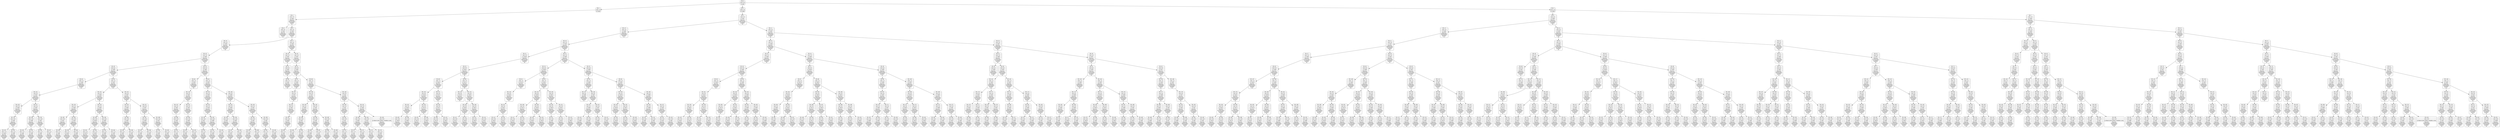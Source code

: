 digraph g {
node [shape = Mrecord];
nodo0[label="{EO: 0|cost: 0.0|A: null}"]
nodo1[label="{EO: 1|cost: 1.0|A: GoA3}"]
nodo4[label="{EO: 4|cost: 2.0|A: GoA2|Posicion:\nA3
Infectados:\n1
Escapados:\n
posicion:\nK2
}"]
nodo8[label="{EO: 8|cost: 3.0|A: GoA1|Posicion:\nA2
Infectados:\n1
Escapados:\n
posicion:\nK2
}"]

nodo4 -> nodo8;
nodo9[label="{EO: 9|cost: 3.0|A: GoD2|Posicion:\nA2
Infectados:\n1
Escapados:\n
posicion:\nK2
}"]
nodo16[label="{EO: 16|cost: 4.0|A: GoD3|Posicion:\nD2
Infectados:\n1
Escapados:\n
posicion:\nK2
}"]
nodo28[label="{EO: 28|cost: 5.0|A: GoD5|Posicion:\nD3
Infectados:\n1
Escapados:\n
posicion:\nK2
}"]
nodo49[label="{EO: 49|cost: 6.0|A: GoD6|Posicion:\nD5
Infectados:\n1
Escapados:\n
posicion:\nK2
}"]
nodo82[label="{EO: 82|cost: 7.0|A: GoA6|Posicion:\nD6
Infectados:\n1
Escapados:\n
posicion:\nK2
}"]
nodo141[label="{EO: 141|cost: 8.0|A: GoA7|Posicion:\nA6
Infectados:\n1
Escapados:\n
posicion:\nK2
}"]
nodo226[label="{EO: 226|cost: 9.0|A: GoA8|Posicion:\nA7
Infectados:\n1
Escapados:\n
posicion:\nK2
}"]
nodo379[label="{EO: 379|cost: 10.0|A: GoA9|Posicion:\nA8
Infectados:\n1
Escapados:\n
posicion:\nK2
}"]
nodo632[label="{EO: 632|cost: 11.0|A: GoA10|Posicion:\nA9
Infectados:\n1
Escapados:\n
posicion:\nK2
}"]

nodo379 -> nodo632;
nodo633[label="{EO: 633|cost: 11.0|A: GoD9|Posicion:\nA9
Infectados:\n1
Escapados:\n
posicion:\nK2
}"]

nodo379 -> nodo633;

nodo226 -> nodo379;

nodo141 -> nodo226;
nodo227[label="{EO: 227|cost: 9.0|A: GoD7|Posicion:\nA7
Infectados:\n1
Escapados:\n
posicion:\nK2
}"]
nodo380[label="{EO: 380|cost: 10.0|A: GoD8|Posicion:\nD7
Infectados:\n1
Escapados:\n
posicion:\nK2
}"]
nodo634[label="{EO: 634|cost: 11.0|A: GoA8|Posicion:\nD8
Infectados:\n1
Escapados:\n
posicion:\nK2
}"]

nodo380 -> nodo634;
nodo635[label="{EO: 635|cost: 11.0|A: GoD9|Posicion:\nD8
Infectados:\n1
Escapados:\n
posicion:\nK2
}"]

nodo380 -> nodo635;

nodo227 -> nodo380;
nodo381[label="{EO: 381|cost: 10.0|A: GoE7|Posicion:\nD7
Infectados:\n1
Escapados:\n
posicion:\nK2
}"]
nodo636[label="{EO: 636|cost: 11.0|A: GoE6|Posicion:\nE7
Infectados:\n1
Escapados:\n
posicion:\nK2
}"]

nodo381 -> nodo636;
nodo637[label="{EO: 637|cost: 11.0|A: GoF7|Posicion:\nE7
Infectados:\n1
Escapados:\n
posicion:\nK2
}"]

nodo381 -> nodo637;

nodo227 -> nodo381;

nodo141 -> nodo227;

nodo82 -> nodo141;

nodo49 -> nodo82;
nodo83[label="{EO: 83|cost: 7.0|A: GoD7|Posicion:\nD6
Infectados:\n1
Escapados:\n
posicion:\nK2
}"]
nodo142[label="{EO: 142|cost: 8.0|A: GoD8|Posicion:\nD7
Infectados:\n1
Escapados:\n
posicion:\nK2
}"]
nodo228[label="{EO: 228|cost: 9.0|A: GoA8|Posicion:\nD8
Infectados:\n1
Escapados:\n
posicion:\nK2
}"]
nodo382[label="{EO: 382|cost: 10.0|A: GoA7|Posicion:\nA8
Infectados:\n1
Escapados:\n
posicion:\nK2
}"]
nodo638[label="{EO: 638|cost: 11.0|A: GoA6|Posicion:\nA7
Infectados:\n1
Escapados:\n
posicion:\nK2
}"]

nodo382 -> nodo638;

nodo228 -> nodo382;
nodo383[label="{EO: 383|cost: 10.0|A: GoA9|Posicion:\nA8
Infectados:\n1
Escapados:\n
posicion:\nK2
}"]
nodo639[label="{EO: 639|cost: 11.0|A: GoA10|Posicion:\nA9
Infectados:\n1
Escapados:\n
posicion:\nK2
}"]

nodo383 -> nodo639;
nodo640[label="{EO: 640|cost: 11.0|A: GoD9|Posicion:\nA9
Infectados:\n1
Escapados:\n
posicion:\nK2
}"]

nodo383 -> nodo640;

nodo228 -> nodo383;

nodo142 -> nodo228;
nodo229[label="{EO: 229|cost: 9.0|A: GoD9|Posicion:\nD8
Infectados:\n1
Escapados:\n
posicion:\nK2
}"]
nodo384[label="{EO: 384|cost: 10.0|A: GoD10|Posicion:\nD9
Infectados:\n1
Escapados:\n
posicion:\nK2
}"]
nodo641[label="{EO: 641|cost: 11.0|A: GoC10|Posicion:\nD10
Infectados:\n1
Escapados:\n
posicion:\nK2
}"]

nodo384 -> nodo641;
nodo642[label="{EO: 642|cost: 11.0|A: GoD11|Posicion:\nD10
Infectados:\n1
Escapados:\n
posicion:\nK2
}"]

nodo384 -> nodo642;

nodo229 -> nodo384;
nodo385[label="{EO: 385|cost: 10.0|A: GoE9|Posicion:\nD9
Infectados:\n1
Escapados:\n
posicion:\nK2
}"]
nodo643[label="{EO: 643|cost: 11.0|A: GoE8|Posicion:\nE9
Infectados:\n1
Escapados:\n
posicion:\nK2
}"]

nodo385 -> nodo643;
nodo644[label="{EO: 644|cost: 11.0|A: GoF9|Posicion:\nE9
Infectados:\n1
Escapados:\n
posicion:\nK2
}"]

nodo385 -> nodo644;

nodo229 -> nodo385;

nodo142 -> nodo229;

nodo83 -> nodo142;
nodo143[label="{EO: 143|cost: 8.0|A: GoE7|Posicion:\nD7
Infectados:\n1
Escapados:\n
posicion:\nK2
}"]
nodo230[label="{EO: 230|cost: 9.0|A: GoE6|Posicion:\nE7
Infectados:\n1
Escapados:\n
posicion:\nK2
}"]
nodo386[label="{EO: 386|cost: 10.0|A: GoE5|Posicion:\nE6
Infectados:\n1
Escapados:\n
posicion:\nK2
}"]
nodo645[label="{EO: 645|cost: 11.0|A: GoE3|Posicion:\nE5
Infectados:\n1
Escapados:\n
posicion:\nK2
}"]

nodo386 -> nodo645;
nodo646[label="{EO: 646|cost: 11.0|A: GoF5|Posicion:\nE5
Infectados:\n1
Escapados:\n
posicion:\nK2
}"]

nodo386 -> nodo646;

nodo230 -> nodo386;

nodo143 -> nodo230;
nodo231[label="{EO: 231|cost: 9.0|A: GoF7|Posicion:\nE7
Infectados:\n1
Escapados:\n
posicion:\nK2
}"]
nodo387[label="{EO: 387|cost: 10.0|A: GoF8|Posicion:\nF7
Infectados:\n1
Escapados:\n
posicion:\nK2
}"]
nodo647[label="{EO: 647|cost: 11.0|A: GoE8|Posicion:\nF8
Infectados:\n1
Escapados:\n
posicion:\nK2
}"]

nodo387 -> nodo647;
nodo648[label="{EO: 648|cost: 11.0|A: GoF9|Posicion:\nF8
Infectados:\n1
Escapados:\n
posicion:\nK2
}"]

nodo387 -> nodo648;

nodo231 -> nodo387;
nodo388[label="{EO: 388|cost: 10.0|A: GoG7|Posicion:\nF7
Infectados:\n1
Escapados:\n
posicion:\nK2
}"]
nodo649[label="{EO: 649|cost: 11.0|A: GoG6|Posicion:\nG7
Infectados:\n1
Escapados:\n
posicion:\nK2
}"]

nodo388 -> nodo649;
nodo650[label="{EO: 650|cost: 11.0|A: GoH7|Posicion:\nG7
Infectados:\n1
Escapados:\n
posicion:\nK2
}"]

nodo388 -> nodo650;

nodo231 -> nodo388;

nodo143 -> nodo231;

nodo83 -> nodo143;

nodo49 -> nodo83;

nodo28 -> nodo49;
nodo50[label="{EO: 50|cost: 6.0|A: GoE5|Posicion:\nD5
Infectados:\n1
Escapados:\n
posicion:\nK2
}"]
nodo84[label="{EO: 84|cost: 7.0|A: GoE3|Posicion:\nE5
Infectados:\n1
Escapados:\n
posicion:\nK2
}"]
nodo144[label="{EO: 144|cost: 8.0|A: GoE2|Posicion:\nE3
Infectados:\n1
Escapados:\n
posicion:\nK2
}"]
nodo232[label="{EO: 232|cost: 9.0|A: GoE1|Posicion:\nE2
Infectados:\n1
Escapados:\n
posicion:\nK2
}"]
nodo389[label="{EO: 389|cost: 10.0|A: GoD1|Posicion:\nE1
Infectados:\n1
Escapados:\n
posicion:\nK2
}"]
nodo651[label="{EO: 651|cost: 11.0|A: GoA1|Posicion:\nD1
Infectados:\n1
Escapados:\n
posicion:\nK2
}"]

nodo389 -> nodo651;

nodo232 -> nodo389;

nodo144 -> nodo232;
nodo233[label="{EO: 233|cost: 9.0|A: GoF2|Posicion:\nE2
Infectados:\n1
Escapados:\n
posicion:\nK2
}"]
nodo390[label="{EO: 390|cost: 10.0|A: GoH2|Posicion:\nF2
Infectados:\n1
Escapados:\n
posicion:\nK2
}"]
nodo652[label="{EO: 652|cost: 11.0|A: GoH1|Posicion:\nH2
Infectados:\n1
Escapados:\n
posicion:\nK2
}"]

nodo390 -> nodo652;
nodo653[label="{EO: 653|cost: 11.0|A: GoI2|Posicion:\nH2
Infectados:\n1
Escapados:\n
posicion:\nK2
}"]

nodo390 -> nodo653;

nodo233 -> nodo390;

nodo144 -> nodo233;

nodo84 -> nodo144;

nodo50 -> nodo84;
nodo85[label="{EO: 85|cost: 7.0|A: GoF5|Posicion:\nE5
Infectados:\n1
Escapados:\n
posicion:\nK2
}"]
nodo145[label="{EO: 145|cost: 8.0|A: GoF6|Posicion:\nF5
Infectados:\n1
Escapados:\n
posicion:\nK2
}"]
nodo234[label="{EO: 234|cost: 9.0|A: GoG6|Posicion:\nF6
Infectados:\n1
Escapados:\n
posicion:\nK2
}"]
nodo391[label="{EO: 391|cost: 10.0|A: GoG7|Posicion:\nG6
Infectados:\n1
Escapados:\n
posicion:\nK2
}"]
nodo654[label="{EO: 654|cost: 11.0|A: GoH7|Posicion:\nG7
Infectados:\n1
Escapados:\n
posicion:\nK2
}"]

nodo391 -> nodo654;

nodo234 -> nodo391;
nodo392[label="{EO: 392|cost: 10.0|A: GoH6|Posicion:\nG6
Infectados:\n1
Escapados:\n
posicion:\nK2
}"]
nodo655[label="{EO: 655|cost: 11.0|A: GoH5|Posicion:\nH6
Infectados:\n1
Escapados:\n
posicion:\nK2
}"]

nodo392 -> nodo655;
nodo656[label="{EO: 656|cost: 11.0|A: GoI6|Posicion:\nH6
Infectados:\n1
Escapados:\n
posicion:\nK2
}"]

nodo392 -> nodo656;

nodo234 -> nodo392;

nodo145 -> nodo234;

nodo85 -> nodo145;
nodo146[label="{EO: 146|cost: 8.0|A: GoH5|Posicion:\nF5
Infectados:\n1
Escapados:\n
posicion:\nK2
}"]
nodo235[label="{EO: 235|cost: 9.0|A: GoH4|Posicion:\nH5
Infectados:\n1
Escapados:\n
posicion:\nK2
}"]
nodo393[label="{EO: 393|cost: 10.0|A: GoF4|Posicion:\nH4
Infectados:\n1
Escapados:\n
posicion:\nK2
}"]

nodo235 -> nodo393;
nodo394[label="{EO: 394|cost: 10.0|A: GoH3|Posicion:\nH4
Infectados:\n1
Escapados:\n
posicion:\nK2
}"]
nodo657[label="{EO: 657|cost: 11.0|A: GoF3|Posicion:\nH3
Infectados:\n1
Escapados:\n
posicion:\nK2
}"]

nodo394 -> nodo657;
nodo658[label="{EO: 658|cost: 11.0|A: GoH2|Posicion:\nH3
Infectados:\n1
Escapados:\n
posicion:\nK2
}"]

nodo394 -> nodo658;

nodo235 -> nodo394;

nodo146 -> nodo235;
nodo236[label="{EO: 236|cost: 9.0|A: GoI5|Posicion:\nH5
Infectados:\n1
Escapados:\n
posicion:\nK2
}"]
nodo395[label="{EO: 395|cost: 10.0|A: GoI6|Posicion:\nI5
Infectados:\n1
Escapados:\n
posicion:\nK2
}"]
nodo659[label="{EO: 659|cost: 11.0|A: GoH6|Posicion:\nI6
Infectados:\n1
Escapados:\n
posicion:\nK2
}"]

nodo395 -> nodo659;
nodo660[label="{EO: 660|cost: 11.0|A: GoI7|Posicion:\nI6
Infectados:\n1
Escapados:\n
posicion:\nK2
}"]

nodo395 -> nodo660;

nodo236 -> nodo395;
nodo396[label="{EO: 396|cost: 10.0|A: GoJ5|Posicion:\nI5
Infectados:\n1
Escapados:\n
posicion:\nK2
}"]
nodo661[label="{EO: 661|cost: 11.0|A: GoJ3|Posicion:\nJ5
Infectados:\n1
Escapados:\n
posicion:\nK2
}"]

nodo396 -> nodo661;
nodo662[label="{EO: 662|cost: 11.0|A: GoK5|Posicion:\nJ5
Infectados:\n1
Escapados:\n
posicion:\nK2
}"]

nodo396 -> nodo662;

nodo236 -> nodo396;

nodo146 -> nodo236;

nodo85 -> nodo146;

nodo50 -> nodo85;

nodo28 -> nodo50;

nodo16 -> nodo28;

nodo9 -> nodo16;
nodo17[label="{EO: 17|cost: 4.0|A: GoE2|Posicion:\nD2
Infectados:\n1
Escapados:\n
posicion:\nK2
}"]
nodo29[label="{EO: 29|cost: 5.0|A: GoE1|Posicion:\nE2
Infectados:\n1
Escapados:\n
posicion:\nK2
}"]
nodo51[label="{EO: 51|cost: 6.0|A: GoD1|Posicion:\nE1
Infectados:\n1
Escapados:\n
posicion:\nK2
}"]
nodo86[label="{EO: 86|cost: 7.0|A: GoA1|Posicion:\nD1
Infectados:\n1
Escapados:\n
posicion:\nK2
}"]

nodo51 -> nodo86;

nodo29 -> nodo51;

nodo17 -> nodo29;
nodo30[label="{EO: 30|cost: 5.0|A: GoF2|Posicion:\nE2
Infectados:\n1
Escapados:\n
posicion:\nK2
}"]
nodo52[label="{EO: 52|cost: 6.0|A: GoH2|Posicion:\nF2
Infectados:\n1
Escapados:\n
posicion:\nK2
}"]
nodo87[label="{EO: 87|cost: 7.0|A: GoH1|Posicion:\nH2
Infectados:\n1
Escapados:\n
posicion:\nK2
}"]
nodo147[label="{EO: 147|cost: 8.0|A: GoF1|Posicion:\nH1
Infectados:\n1
Escapados:\n
posicion:\nK2
}"]
nodo237[label="{EO: 237|cost: 9.0|A: GoE1|Posicion:\nF1
Infectados:\n1
Escapados:\n
posicion:\nK2
}"]
nodo397[label="{EO: 397|cost: 10.0|A: GoD1|Posicion:\nE1
Infectados:\n1
Escapados:\n
posicion:\nK2
}"]
nodo663[label="{EO: 663|cost: 11.0|A: GoA1|Posicion:\nD1
Infectados:\n1
Escapados:\n
posicion:\nK2
}"]

nodo397 -> nodo663;

nodo237 -> nodo397;

nodo147 -> nodo237;

nodo87 -> nodo147;

nodo52 -> nodo87;
nodo88[label="{EO: 88|cost: 7.0|A: GoI2|Posicion:\nH2
Infectados:\n1
Escapados:\n
posicion:\nK2
}"]
nodo148[label="{EO: 148|cost: 8.0|A: GoI3|Posicion:\nI2
Infectados:\n1
Escapados:\n
posicion:\nK2
}"]
nodo238[label="{EO: 238|cost: 9.0|A: GoH3|Posicion:\nI3
Infectados:\n1
Escapados:\n
posicion:\nK2
}"]
nodo398[label="{EO: 398|cost: 10.0|A: GoF3|Posicion:\nH3
Infectados:\n1
Escapados:\n
posicion:\nK2
}"]
nodo664[label="{EO: 664|cost: 11.0|A: GoE3|Posicion:\nF3
Infectados:\n1
Escapados:\n
posicion:\nK2
}"]

nodo398 -> nodo664;
nodo665[label="{EO: 665|cost: 11.0|A: GoF4|Posicion:\nF3
Infectados:\n1
Escapados:\n
posicion:\nK2
}"]

nodo398 -> nodo665;

nodo238 -> nodo398;

nodo148 -> nodo238;
nodo239[label="{EO: 239|cost: 9.0|A: GoI5|Posicion:\nI3
Infectados:\n1
Escapados:\n
posicion:\nK2
}"]
nodo399[label="{EO: 399|cost: 10.0|A: GoI6|Posicion:\nI5
Infectados:\n1
Escapados:\n
posicion:\nK2
}"]
nodo666[label="{EO: 666|cost: 11.0|A: GoH6|Posicion:\nI6
Infectados:\n1
Escapados:\n
posicion:\nK2
}"]

nodo399 -> nodo666;
nodo667[label="{EO: 667|cost: 11.0|A: GoI7|Posicion:\nI6
Infectados:\n1
Escapados:\n
posicion:\nK2
}"]

nodo399 -> nodo667;

nodo239 -> nodo399;
nodo400[label="{EO: 400|cost: 10.0|A: GoJ5|Posicion:\nI5
Infectados:\n1
Escapados:\n
posicion:\nK2
}"]
nodo668[label="{EO: 668|cost: 11.0|A: GoJ3|Posicion:\nJ5
Infectados:\n1
Escapados:\n
posicion:\nK2
}"]

nodo400 -> nodo668;
nodo669[label="{EO: 669|cost: 11.0|A: GoK5|Posicion:\nJ5
Infectados:\n1
Escapados:\n
posicion:\nK2
}"]

nodo400 -> nodo669;

nodo239 -> nodo400;

nodo148 -> nodo239;

nodo88 -> nodo148;
nodo149[label="{EO: 149|cost: 8.0|A: GoJ2|Posicion:\nI2
Infectados:\n1
Escapados:\n
posicion:\nK2
}"]
nodo240[label="{EO: 240|cost: 9.0|A: GoJ1|Posicion:\nJ2
Infectados:\n1
Escapados:\n
posicion:\nK2
}"]
nodo401[label="{EO: 401|cost: 10.0|A: GoI1|Posicion:\nJ1
Infectados:\n1
Escapados:\n
posicion:\nK2
}"]
nodo670[label="{EO: 670|cost: 11.0|A: GoH1|Posicion:\nI1
Infectados:\n1
Escapados:\n
posicion:\nK2
}"]

nodo401 -> nodo670;

nodo240 -> nodo401;

nodo149 -> nodo240;
nodo241[label="{EO: 241|cost: 9.0|A: GoK2|Posicion:\nJ2
Infectados:\n1
Escapados:\n
posicion:\nK2
}"]
nodo402[label="{EO: 402|cost: 10.0|A: GoK3|Posicion:\nK2
Infectados:\n1
Escapados:\n
posicion:\nK2
}"]
nodo671[label="{EO: 671|cost: 11.0|A: GoJ3|Posicion:\nK3
Infectados:\n1
Escapados:\n
posicion:\nK2
}"]

nodo402 -> nodo671;
nodo672[label="{EO: 672|cost: 11.0|A: GoK5|Posicion:\nK3
Infectados:\n1
Escapados:\n
posicion:\nK2
}"]

nodo402 -> nodo672;

nodo241 -> nodo402;
nodo403[label="{EO: 403|cost: 10.0|A: GoL2|Posicion:\nK2
Infectados:\n1
Escapados:\n
posicion:\nK2
}"]
nodo673[label="{EO: 673|cost: 11.0|A: GoL1|Posicion:\nL2
Infectados:\n1
Escapados:\n
posicion:\nK2
}"]

nodo403 -> nodo673;
nodo674[label="{EO: 674|cost: 11.0|A: GoM2|Posicion:\nL2
Infectados:\n1
Escapados:\n
posicion:\nK2
}"]

nodo403 -> nodo674;

nodo241 -> nodo403;
nodo404[label="{EO: 404|cost: 10.0|A: Hacer la ley, multar y mandar a casa.|Posicion:\nK2
Infectados:\n1
Escapados:\n
posicion:\nK2
}"]

nodo241 -> nodo404;

nodo149 -> nodo241;

nodo88 -> nodo149;

nodo52 -> nodo88;

nodo30 -> nodo52;

nodo17 -> nodo30;

nodo9 -> nodo17;

nodo4 -> nodo9;

nodo1 -> nodo4;

nodo0 -> nodo1;
nodo2[label="{EO: 2|cost: 1.0|A: GoA6}"]
nodo5[label="{EO: 5|cost: 2.0|A: GoA7|Posicion:\nA6
Infectados:\n1
Escapados:\n
posicion:\nK2
}"]
nodo10[label="{EO: 10|cost: 3.0|A: GoA8|Posicion:\nA7
Infectados:\n1
Escapados:\n
posicion:\nK2
}"]
nodo18[label="{EO: 18|cost: 4.0|A: GoA9|Posicion:\nA8
Infectados:\n1
Escapados:\n
posicion:\nK2
}"]
nodo31[label="{EO: 31|cost: 5.0|A: GoA10|Posicion:\nA9
Infectados:\n1
Escapados:\n
posicion:\nK2
}"]
nodo53[label="{EO: 53|cost: 6.0|A: GoA11|Posicion:\nA10
Infectados:\n1
Escapados:\n
posicion:\nK2
}"]
nodo89[label="{EO: 89|cost: 7.0|A: GoA12|Posicion:\nA11
Infectados:\n1
Escapados:\n
posicion:\nK2
}"]
nodo150[label="{EO: 150|cost: 8.0|A: GoA14|Posicion:\nA12
Infectados:\n1
Escapados:\n
posicion:\nK2
}"]
nodo242[label="{EO: 242|cost: 9.0|A: GoA15|Posicion:\nA14
Infectados:\n1
Escapados:\n
posicion:\nK2
}"]
nodo405[label="{EO: 405|cost: 10.0|A: GoA16|Posicion:\nA15
Infectados:\n1
Escapados:\n
posicion:\nK2
}"]

nodo242 -> nodo405;
nodo406[label="{EO: 406|cost: 10.0|A: GoB15|Posicion:\nA15
Infectados:\n1
Escapados:\n
posicion:\nK2
}"]

nodo242 -> nodo406;

nodo150 -> nodo242;
nodo243[label="{EO: 243|cost: 9.0|A: GoC14|Posicion:\nA14
Infectados:\n1
Escapados:\n
posicion:\nK2
}"]
nodo407[label="{EO: 407|cost: 10.0|A: GoC12|Posicion:\nC14
Infectados:\n1
Escapados:\n
posicion:\nK2
}"]

nodo243 -> nodo407;
nodo408[label="{EO: 408|cost: 10.0|A: GoD14|Posicion:\nC14
Infectados:\n1
Escapados:\n
posicion:\nK2
}"]

nodo243 -> nodo408;

nodo150 -> nodo243;

nodo89 -> nodo150;
nodo151[label="{EO: 151|cost: 8.0|A: GoC12|Posicion:\nA12
Infectados:\n1
Escapados:\n
posicion:\nK2
}"]
nodo244[label="{EO: 244|cost: 9.0|A: GoC11|Posicion:\nC12
Infectados:\n1
Escapados:\n
posicion:\nK2
}"]
nodo409[label="{EO: 409|cost: 10.0|A: GoC10|Posicion:\nC11
Infectados:\n1
Escapados:\n
posicion:\nK2
}"]

nodo244 -> nodo409;
nodo410[label="{EO: 410|cost: 10.0|A: GoD11|Posicion:\nC11
Infectados:\n1
Escapados:\n
posicion:\nK2
}"]

nodo244 -> nodo410;

nodo151 -> nodo244;

nodo89 -> nodo151;

nodo53 -> nodo89;
nodo90[label="{EO: 90|cost: 7.0|A: GoC11|Posicion:\nA11
Infectados:\n1
Escapados:\n
posicion:\nK2
}"]
nodo152[label="{EO: 152|cost: 8.0|A: GoC10|Posicion:\nC11
Infectados:\n1
Escapados:\n
posicion:\nK2
}"]

nodo90 -> nodo152;
nodo153[label="{EO: 153|cost: 8.0|A: GoD11|Posicion:\nC11
Infectados:\n1
Escapados:\n
posicion:\nK2
}"]
nodo245[label="{EO: 245|cost: 9.0|A: GoD12|Posicion:\nD11
Infectados:\n1
Escapados:\n
posicion:\nK2
}"]
nodo411[label="{EO: 411|cost: 10.0|A: GoC12|Posicion:\nD12
Infectados:\n1
Escapados:\n
posicion:\nK2
}"]

nodo245 -> nodo411;
nodo412[label="{EO: 412|cost: 10.0|A: GoD13|Posicion:\nD12
Infectados:\n1
Escapados:\n
posicion:\nK2
}"]

nodo245 -> nodo412;

nodo153 -> nodo245;
nodo246[label="{EO: 246|cost: 9.0|A: GoE11|Posicion:\nD11
Infectados:\n1
Escapados:\n
posicion:\nK2
}"]
nodo413[label="{EO: 413|cost: 10.0|A: GoE10|Posicion:\nE11
Infectados:\n1
Escapados:\n
posicion:\nK2
}"]

nodo246 -> nodo413;
nodo414[label="{EO: 414|cost: 10.0|A: GoF11|Posicion:\nE11
Infectados:\n1
Escapados:\n
posicion:\nK2
}"]

nodo246 -> nodo414;

nodo153 -> nodo246;

nodo90 -> nodo153;

nodo53 -> nodo90;

nodo31 -> nodo53;

nodo18 -> nodo31;
nodo32[label="{EO: 32|cost: 5.0|A: GoD9|Posicion:\nA9
Infectados:\n1
Escapados:\n
posicion:\nK2
}"]
nodo54[label="{EO: 54|cost: 6.0|A: GoD10|Posicion:\nD9
Infectados:\n1
Escapados:\n
posicion:\nK2
}"]
nodo91[label="{EO: 91|cost: 7.0|A: GoC10|Posicion:\nD10
Infectados:\n1
Escapados:\n
posicion:\nK2
}"]
nodo154[label="{EO: 154|cost: 8.0|A: GoA10|Posicion:\nC10
Infectados:\n1
Escapados:\n
posicion:\nK2
}"]
nodo247[label="{EO: 247|cost: 9.0|A: GoA11|Posicion:\nA10
Infectados:\n1
Escapados:\n
posicion:\nK2
}"]
nodo415[label="{EO: 415|cost: 10.0|A: GoA12|Posicion:\nA11
Infectados:\n1
Escapados:\n
posicion:\nK2
}"]

nodo247 -> nodo415;
nodo416[label="{EO: 416|cost: 10.0|A: GoC11|Posicion:\nA11
Infectados:\n1
Escapados:\n
posicion:\nK2
}"]

nodo247 -> nodo416;

nodo154 -> nodo247;

nodo91 -> nodo154;

nodo54 -> nodo91;
nodo92[label="{EO: 92|cost: 7.0|A: GoD11|Posicion:\nD10
Infectados:\n1
Escapados:\n
posicion:\nK2
}"]
nodo155[label="{EO: 155|cost: 8.0|A: GoD12|Posicion:\nD11
Infectados:\n1
Escapados:\n
posicion:\nK2
}"]
nodo248[label="{EO: 248|cost: 9.0|A: GoC12|Posicion:\nD12
Infectados:\n1
Escapados:\n
posicion:\nK2
}"]
nodo417[label="{EO: 417|cost: 10.0|A: GoA12|Posicion:\nC12
Infectados:\n1
Escapados:\n
posicion:\nK2
}"]

nodo248 -> nodo417;
nodo418[label="{EO: 418|cost: 10.0|A: GoC11|Posicion:\nC12
Infectados:\n1
Escapados:\n
posicion:\nK2
}"]

nodo248 -> nodo418;

nodo155 -> nodo248;
nodo249[label="{EO: 249|cost: 9.0|A: GoD13|Posicion:\nD12
Infectados:\n1
Escapados:\n
posicion:\nK2
}"]
nodo419[label="{EO: 419|cost: 10.0|A: GoD14|Posicion:\nD13
Infectados:\n1
Escapados:\n
posicion:\nK2
}"]

nodo249 -> nodo419;
nodo420[label="{EO: 420|cost: 10.0|A: GoE13|Posicion:\nD13
Infectados:\n1
Escapados:\n
posicion:\nK2
}"]

nodo249 -> nodo420;

nodo155 -> nodo249;

nodo92 -> nodo155;
nodo156[label="{EO: 156|cost: 8.0|A: GoE11|Posicion:\nD11
Infectados:\n1
Escapados:\n
posicion:\nK2
}"]
nodo250[label="{EO: 250|cost: 9.0|A: GoE10|Posicion:\nE11
Infectados:\n1
Escapados:\n
posicion:\nK2
}"]
nodo421[label="{EO: 421|cost: 10.0|A: GoE9|Posicion:\nE10
Infectados:\n1
Escapados:\n
posicion:\nK2
}"]

nodo250 -> nodo421;

nodo156 -> nodo250;
nodo251[label="{EO: 251|cost: 9.0|A: GoF11|Posicion:\nE11
Infectados:\n1
Escapados:\n
posicion:\nK2
}"]
nodo422[label="{EO: 422|cost: 10.0|A: GoF12|Posicion:\nF11
Infectados:\n1
Escapados:\n
posicion:\nK2
}"]

nodo251 -> nodo422;
nodo423[label="{EO: 423|cost: 10.0|A: GoH11|Posicion:\nF11
Infectados:\n1
Escapados:\n
posicion:\nK2
}"]

nodo251 -> nodo423;

nodo156 -> nodo251;

nodo92 -> nodo156;

nodo54 -> nodo92;

nodo32 -> nodo54;
nodo55[label="{EO: 55|cost: 6.0|A: GoE9|Posicion:\nD9
Infectados:\n1
Escapados:\n
posicion:\nK2
}"]
nodo93[label="{EO: 93|cost: 7.0|A: GoE8|Posicion:\nE9
Infectados:\n1
Escapados:\n
posicion:\nK2
}"]
nodo157[label="{EO: 157|cost: 8.0|A: GoD8|Posicion:\nE8
Infectados:\n1
Escapados:\n
posicion:\nK2
}"]

nodo93 -> nodo157;
nodo158[label="{EO: 158|cost: 8.0|A: GoE7|Posicion:\nE8
Infectados:\n1
Escapados:\n
posicion:\nK2
}"]
nodo252[label="{EO: 252|cost: 9.0|A: GoE6|Posicion:\nE7
Infectados:\n1
Escapados:\n
posicion:\nK2
}"]
nodo424[label="{EO: 424|cost: 10.0|A: GoD6|Posicion:\nE6
Infectados:\n1
Escapados:\n
posicion:\nK2
}"]

nodo252 -> nodo424;
nodo425[label="{EO: 425|cost: 10.0|A: GoE5|Posicion:\nE6
Infectados:\n1
Escapados:\n
posicion:\nK2
}"]

nodo252 -> nodo425;

nodo158 -> nodo252;
nodo253[label="{EO: 253|cost: 9.0|A: GoF7|Posicion:\nE7
Infectados:\n1
Escapados:\n
posicion:\nK2
}"]
nodo426[label="{EO: 426|cost: 10.0|A: GoF8|Posicion:\nF7
Infectados:\n1
Escapados:\n
posicion:\nK2
}"]

nodo253 -> nodo426;
nodo427[label="{EO: 427|cost: 10.0|A: GoG7|Posicion:\nF7
Infectados:\n1
Escapados:\n
posicion:\nK2
}"]

nodo253 -> nodo427;

nodo158 -> nodo253;

nodo93 -> nodo158;

nodo55 -> nodo93;
nodo94[label="{EO: 94|cost: 7.0|A: GoF9|Posicion:\nE9
Infectados:\n1
Escapados:\n
posicion:\nK2
}"]
nodo159[label="{EO: 159|cost: 8.0|A: GoF10|Posicion:\nF9
Infectados:\n1
Escapados:\n
posicion:\nK2
}"]
nodo254[label="{EO: 254|cost: 9.0|A: GoE10|Posicion:\nF10
Infectados:\n1
Escapados:\n
posicion:\nK2
}"]
nodo428[label="{EO: 428|cost: 10.0|A: GoD10|Posicion:\nE10
Infectados:\n1
Escapados:\n
posicion:\nK2
}"]

nodo254 -> nodo428;

nodo159 -> nodo254;
nodo255[label="{EO: 255|cost: 9.0|A: GoF11|Posicion:\nF10
Infectados:\n1
Escapados:\n
posicion:\nK2
}"]
nodo429[label="{EO: 429|cost: 10.0|A: GoF12|Posicion:\nF11
Infectados:\n1
Escapados:\n
posicion:\nK2
}"]

nodo255 -> nodo429;
nodo430[label="{EO: 430|cost: 10.0|A: GoH11|Posicion:\nF11
Infectados:\n1
Escapados:\n
posicion:\nK2
}"]

nodo255 -> nodo430;

nodo159 -> nodo255;

nodo94 -> nodo159;
nodo160[label="{EO: 160|cost: 8.0|A: GoH9|Posicion:\nF9
Infectados:\n1
Escapados:\n
posicion:\nK2
}"]
nodo256[label="{EO: 256|cost: 9.0|A: GoH8|Posicion:\nH9
Infectados:\n1
Escapados:\n
posicion:\nK2
}"]
nodo431[label="{EO: 431|cost: 10.0|A: GoF8|Posicion:\nH8
Infectados:\n1
Escapados:\n
posicion:\nK2
}"]

nodo256 -> nodo431;
nodo432[label="{EO: 432|cost: 10.0|A: GoH7|Posicion:\nH8
Infectados:\n1
Escapados:\n
posicion:\nK2
}"]

nodo256 -> nodo432;

nodo160 -> nodo256;
nodo257[label="{EO: 257|cost: 9.0|A: GoI9|Posicion:\nH9
Infectados:\n1
Escapados:\n
posicion:\nK2
}"]
nodo433[label="{EO: 433|cost: 10.0|A: GoI10|Posicion:\nI9
Infectados:\n1
Escapados:\n
posicion:\nK2
}"]

nodo257 -> nodo433;
nodo434[label="{EO: 434|cost: 10.0|A: GoJ9|Posicion:\nI9
Infectados:\n1
Escapados:\n
posicion:\nK2
}"]

nodo257 -> nodo434;

nodo160 -> nodo257;

nodo94 -> nodo160;

nodo55 -> nodo94;

nodo32 -> nodo55;

nodo18 -> nodo32;

nodo10 -> nodo18;

nodo5 -> nodo10;
nodo11[label="{EO: 11|cost: 3.0|A: GoD7|Posicion:\nA7
Infectados:\n1
Escapados:\n
posicion:\nK2
}"]
nodo19[label="{EO: 19|cost: 4.0|A: GoD8|Posicion:\nD7
Infectados:\n1
Escapados:\n
posicion:\nK2
}"]
nodo33[label="{EO: 33|cost: 5.0|A: GoA8|Posicion:\nD8
Infectados:\n1
Escapados:\n
posicion:\nK2
}"]
nodo56[label="{EO: 56|cost: 6.0|A: GoA9|Posicion:\nA8
Infectados:\n1
Escapados:\n
posicion:\nK2
}"]
nodo95[label="{EO: 95|cost: 7.0|A: GoA10|Posicion:\nA9
Infectados:\n1
Escapados:\n
posicion:\nK2
}"]
nodo161[label="{EO: 161|cost: 8.0|A: GoA11|Posicion:\nA10
Infectados:\n1
Escapados:\n
posicion:\nK2
}"]
nodo258[label="{EO: 258|cost: 9.0|A: GoA12|Posicion:\nA11
Infectados:\n1
Escapados:\n
posicion:\nK2
}"]
nodo435[label="{EO: 435|cost: 10.0|A: GoA14|Posicion:\nA12
Infectados:\n1
Escapados:\n
posicion:\nK2
}"]

nodo258 -> nodo435;
nodo436[label="{EO: 436|cost: 10.0|A: GoC12|Posicion:\nA12
Infectados:\n1
Escapados:\n
posicion:\nK2
}"]

nodo258 -> nodo436;

nodo161 -> nodo258;
nodo259[label="{EO: 259|cost: 9.0|A: GoC11|Posicion:\nA11
Infectados:\n1
Escapados:\n
posicion:\nK2
}"]
nodo437[label="{EO: 437|cost: 10.0|A: GoC10|Posicion:\nC11
Infectados:\n1
Escapados:\n
posicion:\nK2
}"]

nodo259 -> nodo437;
nodo438[label="{EO: 438|cost: 10.0|A: GoD11|Posicion:\nC11
Infectados:\n1
Escapados:\n
posicion:\nK2
}"]

nodo259 -> nodo438;

nodo161 -> nodo259;

nodo95 -> nodo161;

nodo56 -> nodo95;
nodo96[label="{EO: 96|cost: 7.0|A: GoD9|Posicion:\nA9
Infectados:\n1
Escapados:\n
posicion:\nK2
}"]
nodo162[label="{EO: 162|cost: 8.0|A: GoD10|Posicion:\nD9
Infectados:\n1
Escapados:\n
posicion:\nK2
}"]
nodo260[label="{EO: 260|cost: 9.0|A: GoC10|Posicion:\nD10
Infectados:\n1
Escapados:\n
posicion:\nK2
}"]
nodo439[label="{EO: 439|cost: 10.0|A: GoA10|Posicion:\nC10
Infectados:\n1
Escapados:\n
posicion:\nK2
}"]

nodo260 -> nodo439;

nodo162 -> nodo260;
nodo261[label="{EO: 261|cost: 9.0|A: GoD11|Posicion:\nD10
Infectados:\n1
Escapados:\n
posicion:\nK2
}"]
nodo440[label="{EO: 440|cost: 10.0|A: GoD12|Posicion:\nD11
Infectados:\n1
Escapados:\n
posicion:\nK2
}"]

nodo261 -> nodo440;
nodo441[label="{EO: 441|cost: 10.0|A: GoE11|Posicion:\nD11
Infectados:\n1
Escapados:\n
posicion:\nK2
}"]

nodo261 -> nodo441;

nodo162 -> nodo261;

nodo96 -> nodo162;
nodo163[label="{EO: 163|cost: 8.0|A: GoE9|Posicion:\nD9
Infectados:\n1
Escapados:\n
posicion:\nK2
}"]
nodo262[label="{EO: 262|cost: 9.0|A: GoE8|Posicion:\nE9
Infectados:\n1
Escapados:\n
posicion:\nK2
}"]
nodo442[label="{EO: 442|cost: 10.0|A: GoE7|Posicion:\nE8
Infectados:\n1
Escapados:\n
posicion:\nK2
}"]

nodo262 -> nodo442;

nodo163 -> nodo262;
nodo263[label="{EO: 263|cost: 9.0|A: GoF9|Posicion:\nE9
Infectados:\n1
Escapados:\n
posicion:\nK2
}"]
nodo443[label="{EO: 443|cost: 10.0|A: GoF10|Posicion:\nF9
Infectados:\n1
Escapados:\n
posicion:\nK2
}"]

nodo263 -> nodo443;
nodo444[label="{EO: 444|cost: 10.0|A: GoH9|Posicion:\nF9
Infectados:\n1
Escapados:\n
posicion:\nK2
}"]

nodo263 -> nodo444;

nodo163 -> nodo263;

nodo96 -> nodo163;

nodo56 -> nodo96;

nodo33 -> nodo56;

nodo19 -> nodo33;
nodo34[label="{EO: 34|cost: 5.0|A: GoD9|Posicion:\nD8
Infectados:\n1
Escapados:\n
posicion:\nK2
}"]
nodo57[label="{EO: 57|cost: 6.0|A: GoD10|Posicion:\nD9
Infectados:\n1
Escapados:\n
posicion:\nK2
}"]
nodo97[label="{EO: 97|cost: 7.0|A: GoC10|Posicion:\nD10
Infectados:\n1
Escapados:\n
posicion:\nK2
}"]
nodo164[label="{EO: 164|cost: 8.0|A: GoA10|Posicion:\nC10
Infectados:\n1
Escapados:\n
posicion:\nK2
}"]
nodo264[label="{EO: 264|cost: 9.0|A: GoA9|Posicion:\nA10
Infectados:\n1
Escapados:\n
posicion:\nK2
}"]
nodo445[label="{EO: 445|cost: 10.0|A: GoA8|Posicion:\nA9
Infectados:\n1
Escapados:\n
posicion:\nK2
}"]

nodo264 -> nodo445;

nodo164 -> nodo264;
nodo265[label="{EO: 265|cost: 9.0|A: GoA11|Posicion:\nA10
Infectados:\n1
Escapados:\n
posicion:\nK2
}"]
nodo446[label="{EO: 446|cost: 10.0|A: GoA12|Posicion:\nA11
Infectados:\n1
Escapados:\n
posicion:\nK2
}"]

nodo265 -> nodo446;
nodo447[label="{EO: 447|cost: 10.0|A: GoC11|Posicion:\nA11
Infectados:\n1
Escapados:\n
posicion:\nK2
}"]

nodo265 -> nodo447;

nodo164 -> nodo265;

nodo97 -> nodo164;

nodo57 -> nodo97;
nodo98[label="{EO: 98|cost: 7.0|A: GoD11|Posicion:\nD10
Infectados:\n1
Escapados:\n
posicion:\nK2
}"]
nodo165[label="{EO: 165|cost: 8.0|A: GoD12|Posicion:\nD11
Infectados:\n1
Escapados:\n
posicion:\nK2
}"]
nodo266[label="{EO: 266|cost: 9.0|A: GoC12|Posicion:\nD12
Infectados:\n1
Escapados:\n
posicion:\nK2
}"]
nodo448[label="{EO: 448|cost: 10.0|A: GoA12|Posicion:\nC12
Infectados:\n1
Escapados:\n
posicion:\nK2
}"]

nodo266 -> nodo448;
nodo449[label="{EO: 449|cost: 10.0|A: GoC11|Posicion:\nC12
Infectados:\n1
Escapados:\n
posicion:\nK2
}"]

nodo266 -> nodo449;

nodo165 -> nodo266;
nodo267[label="{EO: 267|cost: 9.0|A: GoD13|Posicion:\nD12
Infectados:\n1
Escapados:\n
posicion:\nK2
}"]
nodo450[label="{EO: 450|cost: 10.0|A: GoD14|Posicion:\nD13
Infectados:\n1
Escapados:\n
posicion:\nK2
}"]

nodo267 -> nodo450;
nodo451[label="{EO: 451|cost: 10.0|A: GoE13|Posicion:\nD13
Infectados:\n1
Escapados:\n
posicion:\nK2
}"]

nodo267 -> nodo451;

nodo165 -> nodo267;

nodo98 -> nodo165;
nodo166[label="{EO: 166|cost: 8.0|A: GoE11|Posicion:\nD11
Infectados:\n1
Escapados:\n
posicion:\nK2
}"]
nodo268[label="{EO: 268|cost: 9.0|A: GoE10|Posicion:\nE11
Infectados:\n1
Escapados:\n
posicion:\nK2
}"]
nodo452[label="{EO: 452|cost: 10.0|A: GoE9|Posicion:\nE10
Infectados:\n1
Escapados:\n
posicion:\nK2
}"]

nodo268 -> nodo452;

nodo166 -> nodo268;
nodo269[label="{EO: 269|cost: 9.0|A: GoF11|Posicion:\nE11
Infectados:\n1
Escapados:\n
posicion:\nK2
}"]
nodo453[label="{EO: 453|cost: 10.0|A: GoF12|Posicion:\nF11
Infectados:\n1
Escapados:\n
posicion:\nK2
}"]

nodo269 -> nodo453;
nodo454[label="{EO: 454|cost: 10.0|A: GoH11|Posicion:\nF11
Infectados:\n1
Escapados:\n
posicion:\nK2
}"]

nodo269 -> nodo454;

nodo166 -> nodo269;

nodo98 -> nodo166;

nodo57 -> nodo98;

nodo34 -> nodo57;
nodo58[label="{EO: 58|cost: 6.0|A: GoE9|Posicion:\nD9
Infectados:\n1
Escapados:\n
posicion:\nK2
}"]
nodo99[label="{EO: 99|cost: 7.0|A: GoE8|Posicion:\nE9
Infectados:\n1
Escapados:\n
posicion:\nK2
}"]
nodo167[label="{EO: 167|cost: 8.0|A: GoE7|Posicion:\nE8
Infectados:\n1
Escapados:\n
posicion:\nK2
}"]
nodo270[label="{EO: 270|cost: 9.0|A: GoE6|Posicion:\nE7
Infectados:\n1
Escapados:\n
posicion:\nK2
}"]
nodo455[label="{EO: 455|cost: 10.0|A: GoD6|Posicion:\nE6
Infectados:\n1
Escapados:\n
posicion:\nK2
}"]

nodo270 -> nodo455;
nodo456[label="{EO: 456|cost: 10.0|A: GoE5|Posicion:\nE6
Infectados:\n1
Escapados:\n
posicion:\nK2
}"]

nodo270 -> nodo456;

nodo167 -> nodo270;
nodo271[label="{EO: 271|cost: 9.0|A: GoF7|Posicion:\nE7
Infectados:\n1
Escapados:\n
posicion:\nK2
}"]
nodo457[label="{EO: 457|cost: 10.0|A: GoF8|Posicion:\nF7
Infectados:\n1
Escapados:\n
posicion:\nK2
}"]

nodo271 -> nodo457;
nodo458[label="{EO: 458|cost: 10.0|A: GoG7|Posicion:\nF7
Infectados:\n1
Escapados:\n
posicion:\nK2
}"]

nodo271 -> nodo458;

nodo167 -> nodo271;

nodo99 -> nodo167;

nodo58 -> nodo99;
nodo100[label="{EO: 100|cost: 7.0|A: GoF9|Posicion:\nE9
Infectados:\n1
Escapados:\n
posicion:\nK2
}"]
nodo168[label="{EO: 168|cost: 8.0|A: GoF10|Posicion:\nF9
Infectados:\n1
Escapados:\n
posicion:\nK2
}"]
nodo272[label="{EO: 272|cost: 9.0|A: GoE10|Posicion:\nF10
Infectados:\n1
Escapados:\n
posicion:\nK2
}"]
nodo459[label="{EO: 459|cost: 10.0|A: GoD10|Posicion:\nE10
Infectados:\n1
Escapados:\n
posicion:\nK2
}"]

nodo272 -> nodo459;

nodo168 -> nodo272;
nodo273[label="{EO: 273|cost: 9.0|A: GoF11|Posicion:\nF10
Infectados:\n1
Escapados:\n
posicion:\nK2
}"]
nodo460[label="{EO: 460|cost: 10.0|A: GoF12|Posicion:\nF11
Infectados:\n1
Escapados:\n
posicion:\nK2
}"]

nodo273 -> nodo460;
nodo461[label="{EO: 461|cost: 10.0|A: GoH11|Posicion:\nF11
Infectados:\n1
Escapados:\n
posicion:\nK2
}"]

nodo273 -> nodo461;

nodo168 -> nodo273;

nodo100 -> nodo168;
nodo169[label="{EO: 169|cost: 8.0|A: GoH9|Posicion:\nF9
Infectados:\n1
Escapados:\n
posicion:\nK2
}"]
nodo274[label="{EO: 274|cost: 9.0|A: GoH8|Posicion:\nH9
Infectados:\n1
Escapados:\n
posicion:\nK2
}"]
nodo462[label="{EO: 462|cost: 10.0|A: GoF8|Posicion:\nH8
Infectados:\n1
Escapados:\n
posicion:\nK2
}"]

nodo274 -> nodo462;
nodo463[label="{EO: 463|cost: 10.0|A: GoH7|Posicion:\nH8
Infectados:\n1
Escapados:\n
posicion:\nK2
}"]

nodo274 -> nodo463;

nodo169 -> nodo274;
nodo275[label="{EO: 275|cost: 9.0|A: GoI9|Posicion:\nH9
Infectados:\n1
Escapados:\n
posicion:\nK2
}"]
nodo464[label="{EO: 464|cost: 10.0|A: GoI10|Posicion:\nI9
Infectados:\n1
Escapados:\n
posicion:\nK2
}"]

nodo275 -> nodo464;
nodo465[label="{EO: 465|cost: 10.0|A: GoJ9|Posicion:\nI9
Infectados:\n1
Escapados:\n
posicion:\nK2
}"]

nodo275 -> nodo465;

nodo169 -> nodo275;

nodo100 -> nodo169;

nodo58 -> nodo100;

nodo34 -> nodo58;

nodo19 -> nodo34;

nodo11 -> nodo19;
nodo20[label="{EO: 20|cost: 4.0|A: GoE7|Posicion:\nD7
Infectados:\n1
Escapados:\n
posicion:\nK2
}"]
nodo35[label="{EO: 35|cost: 5.0|A: GoE6|Posicion:\nE7
Infectados:\n1
Escapados:\n
posicion:\nK2
}"]
nodo59[label="{EO: 59|cost: 6.0|A: GoD6|Posicion:\nE6
Infectados:\n1
Escapados:\n
posicion:\nK2
}"]

nodo35 -> nodo59;
nodo60[label="{EO: 60|cost: 6.0|A: GoE5|Posicion:\nE6
Infectados:\n1
Escapados:\n
posicion:\nK2
}"]
nodo101[label="{EO: 101|cost: 7.0|A: GoE3|Posicion:\nE5
Infectados:\n1
Escapados:\n
posicion:\nK2
}"]
nodo170[label="{EO: 170|cost: 8.0|A: GoD3|Posicion:\nE3
Infectados:\n1
Escapados:\n
posicion:\nK2
}"]
nodo276[label="{EO: 276|cost: 9.0|A: GoA3|Posicion:\nD3
Infectados:\n1
Escapados:\n
posicion:\nK2
}"]
nodo466[label="{EO: 466|cost: 10.0|A: GoA2|Posicion:\nA3
Infectados:\n1
Escapados:\n
posicion:\nK2
}"]

nodo276 -> nodo466;

nodo170 -> nodo276;
nodo277[label="{EO: 277|cost: 9.0|A: GoD5|Posicion:\nD3
Infectados:\n1
Escapados:\n
posicion:\nK2
}"]
nodo467[label="{EO: 467|cost: 10.0|A: GoD6|Posicion:\nD5
Infectados:\n1
Escapados:\n
posicion:\nK2
}"]

nodo277 -> nodo467;

nodo170 -> nodo277;

nodo101 -> nodo170;
nodo171[label="{EO: 171|cost: 8.0|A: GoE2|Posicion:\nE3
Infectados:\n1
Escapados:\n
posicion:\nK2
}"]
nodo278[label="{EO: 278|cost: 9.0|A: GoE1|Posicion:\nE2
Infectados:\n1
Escapados:\n
posicion:\nK2
}"]
nodo468[label="{EO: 468|cost: 10.0|A: GoD1|Posicion:\nE1
Infectados:\n1
Escapados:\n
posicion:\nK2
}"]

nodo278 -> nodo468;

nodo171 -> nodo278;
nodo279[label="{EO: 279|cost: 9.0|A: GoF2|Posicion:\nE2
Infectados:\n1
Escapados:\n
posicion:\nK2
}"]
nodo469[label="{EO: 469|cost: 10.0|A: GoH2|Posicion:\nF2
Infectados:\n1
Escapados:\n
posicion:\nK2
}"]

nodo279 -> nodo469;

nodo171 -> nodo279;

nodo101 -> nodo171;

nodo60 -> nodo101;
nodo102[label="{EO: 102|cost: 7.0|A: GoF5|Posicion:\nE5
Infectados:\n1
Escapados:\n
posicion:\nK2
}"]
nodo172[label="{EO: 172|cost: 8.0|A: GoF6|Posicion:\nF5
Infectados:\n1
Escapados:\n
posicion:\nK2
}"]
nodo280[label="{EO: 280|cost: 9.0|A: GoG6|Posicion:\nF6
Infectados:\n1
Escapados:\n
posicion:\nK2
}"]
nodo470[label="{EO: 470|cost: 10.0|A: GoG7|Posicion:\nG6
Infectados:\n1
Escapados:\n
posicion:\nK2
}"]

nodo280 -> nodo470;
nodo471[label="{EO: 471|cost: 10.0|A: GoH6|Posicion:\nG6
Infectados:\n1
Escapados:\n
posicion:\nK2
}"]

nodo280 -> nodo471;

nodo172 -> nodo280;

nodo102 -> nodo172;
nodo173[label="{EO: 173|cost: 8.0|A: GoH5|Posicion:\nF5
Infectados:\n1
Escapados:\n
posicion:\nK2
}"]
nodo281[label="{EO: 281|cost: 9.0|A: GoH4|Posicion:\nH5
Infectados:\n1
Escapados:\n
posicion:\nK2
}"]
nodo472[label="{EO: 472|cost: 10.0|A: GoF4|Posicion:\nH4
Infectados:\n1
Escapados:\n
posicion:\nK2
}"]

nodo281 -> nodo472;
nodo473[label="{EO: 473|cost: 10.0|A: GoH3|Posicion:\nH4
Infectados:\n1
Escapados:\n
posicion:\nK2
}"]

nodo281 -> nodo473;

nodo173 -> nodo281;
nodo282[label="{EO: 282|cost: 9.0|A: GoI5|Posicion:\nH5
Infectados:\n1
Escapados:\n
posicion:\nK2
}"]
nodo474[label="{EO: 474|cost: 10.0|A: GoI6|Posicion:\nI5
Infectados:\n1
Escapados:\n
posicion:\nK2
}"]

nodo282 -> nodo474;
nodo475[label="{EO: 475|cost: 10.0|A: GoJ5|Posicion:\nI5
Infectados:\n1
Escapados:\n
posicion:\nK2
}"]

nodo282 -> nodo475;

nodo173 -> nodo282;

nodo102 -> nodo173;

nodo60 -> nodo102;

nodo35 -> nodo60;

nodo20 -> nodo35;
nodo36[label="{EO: 36|cost: 5.0|A: GoF7|Posicion:\nE7
Infectados:\n1
Escapados:\n
posicion:\nK2
}"]
nodo61[label="{EO: 61|cost: 6.0|A: GoF8|Posicion:\nF7
Infectados:\n1
Escapados:\n
posicion:\nK2
}"]
nodo103[label="{EO: 103|cost: 7.0|A: GoE8|Posicion:\nF8
Infectados:\n1
Escapados:\n
posicion:\nK2
}"]
nodo174[label="{EO: 174|cost: 8.0|A: GoD8|Posicion:\nE8
Infectados:\n1
Escapados:\n
posicion:\nK2
}"]
nodo283[label="{EO: 283|cost: 9.0|A: GoA8|Posicion:\nD8
Infectados:\n1
Escapados:\n
posicion:\nK2
}"]
nodo476[label="{EO: 476|cost: 10.0|A: GoA9|Posicion:\nA8
Infectados:\n1
Escapados:\n
posicion:\nK2
}"]

nodo283 -> nodo476;

nodo174 -> nodo283;
nodo284[label="{EO: 284|cost: 9.0|A: GoD9|Posicion:\nD8
Infectados:\n1
Escapados:\n
posicion:\nK2
}"]
nodo477[label="{EO: 477|cost: 10.0|A: GoD10|Posicion:\nD9
Infectados:\n1
Escapados:\n
posicion:\nK2
}"]

nodo284 -> nodo477;
nodo478[label="{EO: 478|cost: 10.0|A: GoE9|Posicion:\nD9
Infectados:\n1
Escapados:\n
posicion:\nK2
}"]

nodo284 -> nodo478;

nodo174 -> nodo284;

nodo103 -> nodo174;

nodo61 -> nodo103;
nodo104[label="{EO: 104|cost: 7.0|A: GoF9|Posicion:\nF8
Infectados:\n1
Escapados:\n
posicion:\nK2
}"]
nodo175[label="{EO: 175|cost: 8.0|A: GoF10|Posicion:\nF9
Infectados:\n1
Escapados:\n
posicion:\nK2
}"]
nodo285[label="{EO: 285|cost: 9.0|A: GoE10|Posicion:\nF10
Infectados:\n1
Escapados:\n
posicion:\nK2
}"]
nodo479[label="{EO: 479|cost: 10.0|A: GoD10|Posicion:\nE10
Infectados:\n1
Escapados:\n
posicion:\nK2
}"]

nodo285 -> nodo479;
nodo480[label="{EO: 480|cost: 10.0|A: GoE9|Posicion:\nE10
Infectados:\n1
Escapados:\n
posicion:\nK2
}"]

nodo285 -> nodo480;

nodo175 -> nodo285;
nodo286[label="{EO: 286|cost: 9.0|A: GoF11|Posicion:\nF10
Infectados:\n1
Escapados:\n
posicion:\nK2
}"]
nodo481[label="{EO: 481|cost: 10.0|A: GoF12|Posicion:\nF11
Infectados:\n1
Escapados:\n
posicion:\nK2
}"]

nodo286 -> nodo481;
nodo482[label="{EO: 482|cost: 10.0|A: GoH11|Posicion:\nF11
Infectados:\n1
Escapados:\n
posicion:\nK2
}"]

nodo286 -> nodo482;

nodo175 -> nodo286;

nodo104 -> nodo175;
nodo176[label="{EO: 176|cost: 8.0|A: GoH9|Posicion:\nF9
Infectados:\n1
Escapados:\n
posicion:\nK2
}"]
nodo287[label="{EO: 287|cost: 9.0|A: GoH8|Posicion:\nH9
Infectados:\n1
Escapados:\n
posicion:\nK2
}"]
nodo483[label="{EO: 483|cost: 10.0|A: GoH7|Posicion:\nH8
Infectados:\n1
Escapados:\n
posicion:\nK2
}"]

nodo287 -> nodo483;

nodo176 -> nodo287;
nodo288[label="{EO: 288|cost: 9.0|A: GoI9|Posicion:\nH9
Infectados:\n1
Escapados:\n
posicion:\nK2
}"]
nodo484[label="{EO: 484|cost: 10.0|A: GoI10|Posicion:\nI9
Infectados:\n1
Escapados:\n
posicion:\nK2
}"]

nodo288 -> nodo484;
nodo485[label="{EO: 485|cost: 10.0|A: GoJ9|Posicion:\nI9
Infectados:\n1
Escapados:\n
posicion:\nK2
}"]

nodo288 -> nodo485;

nodo176 -> nodo288;

nodo104 -> nodo176;

nodo61 -> nodo104;

nodo36 -> nodo61;
nodo62[label="{EO: 62|cost: 6.0|A: GoG7|Posicion:\nF7
Infectados:\n1
Escapados:\n
posicion:\nK2
}"]
nodo105[label="{EO: 105|cost: 7.0|A: GoG6|Posicion:\nG7
Infectados:\n1
Escapados:\n
posicion:\nK2
}"]
nodo177[label="{EO: 177|cost: 8.0|A: GoH6|Posicion:\nG6
Infectados:\n1
Escapados:\n
posicion:\nK2
}"]
nodo289[label="{EO: 289|cost: 9.0|A: GoH5|Posicion:\nH6
Infectados:\n1
Escapados:\n
posicion:\nK2
}"]
nodo486[label="{EO: 486|cost: 10.0|A: GoH4|Posicion:\nH5
Infectados:\n1
Escapados:\n
posicion:\nK2
}"]

nodo289 -> nodo486;
nodo487[label="{EO: 487|cost: 10.0|A: GoI5|Posicion:\nH5
Infectados:\n1
Escapados:\n
posicion:\nK2
}"]

nodo289 -> nodo487;

nodo177 -> nodo289;
nodo290[label="{EO: 290|cost: 9.0|A: GoI6|Posicion:\nH6
Infectados:\n1
Escapados:\n
posicion:\nK2
}"]
nodo488[label="{EO: 488|cost: 10.0|A: GoI7|Posicion:\nI6
Infectados:\n1
Escapados:\n
posicion:\nK2
}"]

nodo290 -> nodo488;

nodo177 -> nodo290;

nodo105 -> nodo177;

nodo62 -> nodo105;
nodo106[label="{EO: 106|cost: 7.0|A: GoH7|Posicion:\nG7
Infectados:\n1
Escapados:\n
posicion:\nK2
}"]
nodo178[label="{EO: 178|cost: 8.0|A: GoI7|Posicion:\nH7
Infectados:\n1
Escapados:\n
posicion:\nK2
}"]
nodo291[label="{EO: 291|cost: 9.0|A: GoI8|Posicion:\nI7
Infectados:\n1
Escapados:\n
posicion:\nK2
}"]
nodo489[label="{EO: 489|cost: 10.0|A: GoH8|Posicion:\nI8
Infectados:\n1
Escapados:\n
posicion:\nK2
}"]

nodo291 -> nodo489;
nodo490[label="{EO: 490|cost: 10.0|A: GoI9|Posicion:\nI8
Infectados:\n1
Escapados:\n
posicion:\nK2
}"]

nodo291 -> nodo490;

nodo178 -> nodo291;
nodo292[label="{EO: 292|cost: 9.0|A: GoJ7|Posicion:\nI7
Infectados:\n1
Escapados:\n
posicion:\nK2
}"]
nodo491[label="{EO: 491|cost: 10.0|A: GoJ6|Posicion:\nJ7
Infectados:\n1
Escapados:\n
posicion:\nK2
}"]

nodo292 -> nodo491;
nodo492[label="{EO: 492|cost: 10.0|A: GoK7|Posicion:\nJ7
Infectados:\n1
Escapados:\n
posicion:\nK2
}"]

nodo292 -> nodo492;

nodo178 -> nodo292;

nodo106 -> nodo178;

nodo62 -> nodo106;

nodo36 -> nodo62;

nodo20 -> nodo36;

nodo11 -> nodo20;

nodo5 -> nodo11;

nodo2 -> nodo5;

nodo0 -> nodo2;
nodo3[label="{EO: 3|cost: 1.0|A: GoD5}"]
nodo6[label="{EO: 6|cost: 2.0|A: GoD6|Posicion:\nD5
Infectados:\n1
Escapados:\n
posicion:\nK2
}"]
nodo12[label="{EO: 12|cost: 3.0|A: GoA6|Posicion:\nD6
Infectados:\n1
Escapados:\n
posicion:\nK2
}"]
nodo21[label="{EO: 21|cost: 4.0|A: GoA7|Posicion:\nA6
Infectados:\n1
Escapados:\n
posicion:\nK2
}"]
nodo37[label="{EO: 37|cost: 5.0|A: GoA8|Posicion:\nA7
Infectados:\n1
Escapados:\n
posicion:\nK2
}"]
nodo63[label="{EO: 63|cost: 6.0|A: GoA9|Posicion:\nA8
Infectados:\n1
Escapados:\n
posicion:\nK2
}"]
nodo107[label="{EO: 107|cost: 7.0|A: GoA10|Posicion:\nA9
Infectados:\n1
Escapados:\n
posicion:\nK2
}"]
nodo179[label="{EO: 179|cost: 8.0|A: GoA11|Posicion:\nA10
Infectados:\n1
Escapados:\n
posicion:\nK2
}"]
nodo293[label="{EO: 293|cost: 9.0|A: GoA12|Posicion:\nA11
Infectados:\n1
Escapados:\n
posicion:\nK2
}"]
nodo493[label="{EO: 493|cost: 10.0|A: GoA14|Posicion:\nA12
Infectados:\n1
Escapados:\n
posicion:\nK2
}"]

nodo293 -> nodo493;
nodo494[label="{EO: 494|cost: 10.0|A: GoC12|Posicion:\nA12
Infectados:\n1
Escapados:\n
posicion:\nK2
}"]

nodo293 -> nodo494;

nodo179 -> nodo293;
nodo294[label="{EO: 294|cost: 9.0|A: GoC11|Posicion:\nA11
Infectados:\n1
Escapados:\n
posicion:\nK2
}"]
nodo495[label="{EO: 495|cost: 10.0|A: GoC10|Posicion:\nC11
Infectados:\n1
Escapados:\n
posicion:\nK2
}"]

nodo294 -> nodo495;
nodo496[label="{EO: 496|cost: 10.0|A: GoD11|Posicion:\nC11
Infectados:\n1
Escapados:\n
posicion:\nK2
}"]

nodo294 -> nodo496;

nodo179 -> nodo294;

nodo107 -> nodo179;

nodo63 -> nodo107;
nodo108[label="{EO: 108|cost: 7.0|A: GoD9|Posicion:\nA9
Infectados:\n1
Escapados:\n
posicion:\nK2
}"]
nodo180[label="{EO: 180|cost: 8.0|A: GoD10|Posicion:\nD9
Infectados:\n1
Escapados:\n
posicion:\nK2
}"]
nodo295[label="{EO: 295|cost: 9.0|A: GoC10|Posicion:\nD10
Infectados:\n1
Escapados:\n
posicion:\nK2
}"]
nodo497[label="{EO: 497|cost: 10.0|A: GoA10|Posicion:\nC10
Infectados:\n1
Escapados:\n
posicion:\nK2
}"]

nodo295 -> nodo497;

nodo180 -> nodo295;
nodo296[label="{EO: 296|cost: 9.0|A: GoD11|Posicion:\nD10
Infectados:\n1
Escapados:\n
posicion:\nK2
}"]
nodo498[label="{EO: 498|cost: 10.0|A: GoD12|Posicion:\nD11
Infectados:\n1
Escapados:\n
posicion:\nK2
}"]

nodo296 -> nodo498;
nodo499[label="{EO: 499|cost: 10.0|A: GoE11|Posicion:\nD11
Infectados:\n1
Escapados:\n
posicion:\nK2
}"]

nodo296 -> nodo499;

nodo180 -> nodo296;

nodo108 -> nodo180;
nodo181[label="{EO: 181|cost: 8.0|A: GoE9|Posicion:\nD9
Infectados:\n1
Escapados:\n
posicion:\nK2
}"]
nodo297[label="{EO: 297|cost: 9.0|A: GoE8|Posicion:\nE9
Infectados:\n1
Escapados:\n
posicion:\nK2
}"]
nodo500[label="{EO: 500|cost: 10.0|A: GoD8|Posicion:\nE8
Infectados:\n1
Escapados:\n
posicion:\nK2
}"]

nodo297 -> nodo500;
nodo501[label="{EO: 501|cost: 10.0|A: GoE7|Posicion:\nE8
Infectados:\n1
Escapados:\n
posicion:\nK2
}"]

nodo297 -> nodo501;

nodo181 -> nodo297;
nodo298[label="{EO: 298|cost: 9.0|A: GoF9|Posicion:\nE9
Infectados:\n1
Escapados:\n
posicion:\nK2
}"]
nodo502[label="{EO: 502|cost: 10.0|A: GoF10|Posicion:\nF9
Infectados:\n1
Escapados:\n
posicion:\nK2
}"]

nodo298 -> nodo502;
nodo503[label="{EO: 503|cost: 10.0|A: GoH9|Posicion:\nF9
Infectados:\n1
Escapados:\n
posicion:\nK2
}"]

nodo298 -> nodo503;

nodo181 -> nodo298;

nodo108 -> nodo181;

nodo63 -> nodo108;

nodo37 -> nodo63;

nodo21 -> nodo37;
nodo38[label="{EO: 38|cost: 5.0|A: GoD7|Posicion:\nA7
Infectados:\n1
Escapados:\n
posicion:\nK2
}"]
nodo64[label="{EO: 64|cost: 6.0|A: GoD8|Posicion:\nD7
Infectados:\n1
Escapados:\n
posicion:\nK2
}"]
nodo109[label="{EO: 109|cost: 7.0|A: GoA8|Posicion:\nD8
Infectados:\n1
Escapados:\n
posicion:\nK2
}"]
nodo182[label="{EO: 182|cost: 8.0|A: GoA9|Posicion:\nA8
Infectados:\n1
Escapados:\n
posicion:\nK2
}"]
nodo299[label="{EO: 299|cost: 9.0|A: GoA10|Posicion:\nA9
Infectados:\n1
Escapados:\n
posicion:\nK2
}"]
nodo504[label="{EO: 504|cost: 10.0|A: GoA11|Posicion:\nA10
Infectados:\n1
Escapados:\n
posicion:\nK2
}"]

nodo299 -> nodo504;

nodo182 -> nodo299;
nodo300[label="{EO: 300|cost: 9.0|A: GoD9|Posicion:\nA9
Infectados:\n1
Escapados:\n
posicion:\nK2
}"]
nodo505[label="{EO: 505|cost: 10.0|A: GoD10|Posicion:\nD9
Infectados:\n1
Escapados:\n
posicion:\nK2
}"]

nodo300 -> nodo505;
nodo506[label="{EO: 506|cost: 10.0|A: GoE9|Posicion:\nD9
Infectados:\n1
Escapados:\n
posicion:\nK2
}"]

nodo300 -> nodo506;

nodo182 -> nodo300;

nodo109 -> nodo182;

nodo64 -> nodo109;
nodo110[label="{EO: 110|cost: 7.0|A: GoD9|Posicion:\nD8
Infectados:\n1
Escapados:\n
posicion:\nK2
}"]
nodo183[label="{EO: 183|cost: 8.0|A: GoD10|Posicion:\nD9
Infectados:\n1
Escapados:\n
posicion:\nK2
}"]
nodo301[label="{EO: 301|cost: 9.0|A: GoC10|Posicion:\nD10
Infectados:\n1
Escapados:\n
posicion:\nK2
}"]
nodo507[label="{EO: 507|cost: 10.0|A: GoA10|Posicion:\nC10
Infectados:\n1
Escapados:\n
posicion:\nK2
}"]

nodo301 -> nodo507;

nodo183 -> nodo301;
nodo302[label="{EO: 302|cost: 9.0|A: GoD11|Posicion:\nD10
Infectados:\n1
Escapados:\n
posicion:\nK2
}"]
nodo508[label="{EO: 508|cost: 10.0|A: GoD12|Posicion:\nD11
Infectados:\n1
Escapados:\n
posicion:\nK2
}"]

nodo302 -> nodo508;
nodo509[label="{EO: 509|cost: 10.0|A: GoE11|Posicion:\nD11
Infectados:\n1
Escapados:\n
posicion:\nK2
}"]

nodo302 -> nodo509;

nodo183 -> nodo302;

nodo110 -> nodo183;
nodo184[label="{EO: 184|cost: 8.0|A: GoE9|Posicion:\nD9
Infectados:\n1
Escapados:\n
posicion:\nK2
}"]
nodo303[label="{EO: 303|cost: 9.0|A: GoE8|Posicion:\nE9
Infectados:\n1
Escapados:\n
posicion:\nK2
}"]
nodo510[label="{EO: 510|cost: 10.0|A: GoE7|Posicion:\nE8
Infectados:\n1
Escapados:\n
posicion:\nK2
}"]

nodo303 -> nodo510;

nodo184 -> nodo303;
nodo304[label="{EO: 304|cost: 9.0|A: GoF9|Posicion:\nE9
Infectados:\n1
Escapados:\n
posicion:\nK2
}"]
nodo511[label="{EO: 511|cost: 10.0|A: GoF10|Posicion:\nF9
Infectados:\n1
Escapados:\n
posicion:\nK2
}"]

nodo304 -> nodo511;
nodo512[label="{EO: 512|cost: 10.0|A: GoH9|Posicion:\nF9
Infectados:\n1
Escapados:\n
posicion:\nK2
}"]

nodo304 -> nodo512;

nodo184 -> nodo304;

nodo110 -> nodo184;

nodo64 -> nodo110;

nodo38 -> nodo64;
nodo65[label="{EO: 65|cost: 6.0|A: GoE7|Posicion:\nD7
Infectados:\n1
Escapados:\n
posicion:\nK2
}"]
nodo111[label="{EO: 111|cost: 7.0|A: GoE6|Posicion:\nE7
Infectados:\n1
Escapados:\n
posicion:\nK2
}"]
nodo185[label="{EO: 185|cost: 8.0|A: GoE5|Posicion:\nE6
Infectados:\n1
Escapados:\n
posicion:\nK2
}"]
nodo305[label="{EO: 305|cost: 9.0|A: GoE3|Posicion:\nE5
Infectados:\n1
Escapados:\n
posicion:\nK2
}"]
nodo513[label="{EO: 513|cost: 10.0|A: GoD3|Posicion:\nE3
Infectados:\n1
Escapados:\n
posicion:\nK2
}"]

nodo305 -> nodo513;
nodo514[label="{EO: 514|cost: 10.0|A: GoE2|Posicion:\nE3
Infectados:\n1
Escapados:\n
posicion:\nK2
}"]

nodo305 -> nodo514;

nodo185 -> nodo305;
nodo306[label="{EO: 306|cost: 9.0|A: GoF5|Posicion:\nE5
Infectados:\n1
Escapados:\n
posicion:\nK2
}"]
nodo515[label="{EO: 515|cost: 10.0|A: GoF6|Posicion:\nF5
Infectados:\n1
Escapados:\n
posicion:\nK2
}"]

nodo306 -> nodo515;
nodo516[label="{EO: 516|cost: 10.0|A: GoH5|Posicion:\nF5
Infectados:\n1
Escapados:\n
posicion:\nK2
}"]

nodo306 -> nodo516;

nodo185 -> nodo306;

nodo111 -> nodo185;

nodo65 -> nodo111;
nodo112[label="{EO: 112|cost: 7.0|A: GoF7|Posicion:\nE7
Infectados:\n1
Escapados:\n
posicion:\nK2
}"]
nodo186[label="{EO: 186|cost: 8.0|A: GoF8|Posicion:\nF7
Infectados:\n1
Escapados:\n
posicion:\nK2
}"]
nodo307[label="{EO: 307|cost: 9.0|A: GoE8|Posicion:\nF8
Infectados:\n1
Escapados:\n
posicion:\nK2
}"]
nodo517[label="{EO: 517|cost: 10.0|A: GoD8|Posicion:\nE8
Infectados:\n1
Escapados:\n
posicion:\nK2
}"]

nodo307 -> nodo517;

nodo186 -> nodo307;
nodo308[label="{EO: 308|cost: 9.0|A: GoF9|Posicion:\nF8
Infectados:\n1
Escapados:\n
posicion:\nK2
}"]
nodo518[label="{EO: 518|cost: 10.0|A: GoF10|Posicion:\nF9
Infectados:\n1
Escapados:\n
posicion:\nK2
}"]

nodo308 -> nodo518;
nodo519[label="{EO: 519|cost: 10.0|A: GoH9|Posicion:\nF9
Infectados:\n1
Escapados:\n
posicion:\nK2
}"]

nodo308 -> nodo519;

nodo186 -> nodo308;

nodo112 -> nodo186;
nodo187[label="{EO: 187|cost: 8.0|A: GoG7|Posicion:\nF7
Infectados:\n1
Escapados:\n
posicion:\nK2
}"]
nodo309[label="{EO: 309|cost: 9.0|A: GoG6|Posicion:\nG7
Infectados:\n1
Escapados:\n
posicion:\nK2
}"]
nodo520[label="{EO: 520|cost: 10.0|A: GoH6|Posicion:\nG6
Infectados:\n1
Escapados:\n
posicion:\nK2
}"]

nodo309 -> nodo520;

nodo187 -> nodo309;
nodo310[label="{EO: 310|cost: 9.0|A: GoH7|Posicion:\nG7
Infectados:\n1
Escapados:\n
posicion:\nK2
}"]
nodo521[label="{EO: 521|cost: 10.0|A: GoI7|Posicion:\nH7
Infectados:\n1
Escapados:\n
posicion:\nK2
}"]

nodo310 -> nodo521;

nodo187 -> nodo310;

nodo112 -> nodo187;

nodo65 -> nodo112;

nodo38 -> nodo65;

nodo21 -> nodo38;

nodo12 -> nodo21;

nodo6 -> nodo12;
nodo13[label="{EO: 13|cost: 3.0|A: GoD7|Posicion:\nD6
Infectados:\n1
Escapados:\n
posicion:\nK2
}"]
nodo22[label="{EO: 22|cost: 4.0|A: GoD8|Posicion:\nD7
Infectados:\n1
Escapados:\n
posicion:\nK2
}"]
nodo39[label="{EO: 39|cost: 5.0|A: GoA8|Posicion:\nD8
Infectados:\n1
Escapados:\n
posicion:\nK2
}"]
nodo66[label="{EO: 66|cost: 6.0|A: GoA7|Posicion:\nA8
Infectados:\n1
Escapados:\n
posicion:\nK2
}"]
nodo113[label="{EO: 113|cost: 7.0|A: GoA6|Posicion:\nA7
Infectados:\n1
Escapados:\n
posicion:\nK2
}"]

nodo66 -> nodo113;

nodo39 -> nodo66;
nodo67[label="{EO: 67|cost: 6.0|A: GoA9|Posicion:\nA8
Infectados:\n1
Escapados:\n
posicion:\nK2
}"]
nodo114[label="{EO: 114|cost: 7.0|A: GoA10|Posicion:\nA9
Infectados:\n1
Escapados:\n
posicion:\nK2
}"]
nodo188[label="{EO: 188|cost: 8.0|A: GoA11|Posicion:\nA10
Infectados:\n1
Escapados:\n
posicion:\nK2
}"]
nodo311[label="{EO: 311|cost: 9.0|A: GoA12|Posicion:\nA11
Infectados:\n1
Escapados:\n
posicion:\nK2
}"]
nodo522[label="{EO: 522|cost: 10.0|A: GoA14|Posicion:\nA12
Infectados:\n1
Escapados:\n
posicion:\nK2
}"]

nodo311 -> nodo522;
nodo523[label="{EO: 523|cost: 10.0|A: GoC12|Posicion:\nA12
Infectados:\n1
Escapados:\n
posicion:\nK2
}"]

nodo311 -> nodo523;

nodo188 -> nodo311;
nodo312[label="{EO: 312|cost: 9.0|A: GoC11|Posicion:\nA11
Infectados:\n1
Escapados:\n
posicion:\nK2
}"]
nodo524[label="{EO: 524|cost: 10.0|A: GoC10|Posicion:\nC11
Infectados:\n1
Escapados:\n
posicion:\nK2
}"]

nodo312 -> nodo524;
nodo525[label="{EO: 525|cost: 10.0|A: GoD11|Posicion:\nC11
Infectados:\n1
Escapados:\n
posicion:\nK2
}"]

nodo312 -> nodo525;

nodo188 -> nodo312;

nodo114 -> nodo188;

nodo67 -> nodo114;
nodo115[label="{EO: 115|cost: 7.0|A: GoD9|Posicion:\nA9
Infectados:\n1
Escapados:\n
posicion:\nK2
}"]
nodo189[label="{EO: 189|cost: 8.0|A: GoD10|Posicion:\nD9
Infectados:\n1
Escapados:\n
posicion:\nK2
}"]
nodo313[label="{EO: 313|cost: 9.0|A: GoC10|Posicion:\nD10
Infectados:\n1
Escapados:\n
posicion:\nK2
}"]
nodo526[label="{EO: 526|cost: 10.0|A: GoA10|Posicion:\nC10
Infectados:\n1
Escapados:\n
posicion:\nK2
}"]

nodo313 -> nodo526;

nodo189 -> nodo313;
nodo314[label="{EO: 314|cost: 9.0|A: GoD11|Posicion:\nD10
Infectados:\n1
Escapados:\n
posicion:\nK2
}"]
nodo527[label="{EO: 527|cost: 10.0|A: GoD12|Posicion:\nD11
Infectados:\n1
Escapados:\n
posicion:\nK2
}"]

nodo314 -> nodo527;
nodo528[label="{EO: 528|cost: 10.0|A: GoE11|Posicion:\nD11
Infectados:\n1
Escapados:\n
posicion:\nK2
}"]

nodo314 -> nodo528;

nodo189 -> nodo314;

nodo115 -> nodo189;
nodo190[label="{EO: 190|cost: 8.0|A: GoE9|Posicion:\nD9
Infectados:\n1
Escapados:\n
posicion:\nK2
}"]
nodo315[label="{EO: 315|cost: 9.0|A: GoE8|Posicion:\nE9
Infectados:\n1
Escapados:\n
posicion:\nK2
}"]
nodo529[label="{EO: 529|cost: 10.0|A: GoE7|Posicion:\nE8
Infectados:\n1
Escapados:\n
posicion:\nK2
}"]

nodo315 -> nodo529;

nodo190 -> nodo315;
nodo316[label="{EO: 316|cost: 9.0|A: GoF9|Posicion:\nE9
Infectados:\n1
Escapados:\n
posicion:\nK2
}"]
nodo530[label="{EO: 530|cost: 10.0|A: GoF10|Posicion:\nF9
Infectados:\n1
Escapados:\n
posicion:\nK2
}"]

nodo316 -> nodo530;
nodo531[label="{EO: 531|cost: 10.0|A: GoH9|Posicion:\nF9
Infectados:\n1
Escapados:\n
posicion:\nK2
}"]

nodo316 -> nodo531;

nodo190 -> nodo316;

nodo115 -> nodo190;

nodo67 -> nodo115;

nodo39 -> nodo67;

nodo22 -> nodo39;
nodo40[label="{EO: 40|cost: 5.0|A: GoD9|Posicion:\nD8
Infectados:\n1
Escapados:\n
posicion:\nK2
}"]
nodo68[label="{EO: 68|cost: 6.0|A: GoD10|Posicion:\nD9
Infectados:\n1
Escapados:\n
posicion:\nK2
}"]
nodo116[label="{EO: 116|cost: 7.0|A: GoC10|Posicion:\nD10
Infectados:\n1
Escapados:\n
posicion:\nK2
}"]
nodo191[label="{EO: 191|cost: 8.0|A: GoA10|Posicion:\nC10
Infectados:\n1
Escapados:\n
posicion:\nK2
}"]
nodo317[label="{EO: 317|cost: 9.0|A: GoA9|Posicion:\nA10
Infectados:\n1
Escapados:\n
posicion:\nK2
}"]
nodo532[label="{EO: 532|cost: 10.0|A: GoA8|Posicion:\nA9
Infectados:\n1
Escapados:\n
posicion:\nK2
}"]

nodo317 -> nodo532;

nodo191 -> nodo317;
nodo318[label="{EO: 318|cost: 9.0|A: GoA11|Posicion:\nA10
Infectados:\n1
Escapados:\n
posicion:\nK2
}"]
nodo533[label="{EO: 533|cost: 10.0|A: GoA12|Posicion:\nA11
Infectados:\n1
Escapados:\n
posicion:\nK2
}"]

nodo318 -> nodo533;
nodo534[label="{EO: 534|cost: 10.0|A: GoC11|Posicion:\nA11
Infectados:\n1
Escapados:\n
posicion:\nK2
}"]

nodo318 -> nodo534;

nodo191 -> nodo318;

nodo116 -> nodo191;

nodo68 -> nodo116;
nodo117[label="{EO: 117|cost: 7.0|A: GoD11|Posicion:\nD10
Infectados:\n1
Escapados:\n
posicion:\nK2
}"]
nodo192[label="{EO: 192|cost: 8.0|A: GoD12|Posicion:\nD11
Infectados:\n1
Escapados:\n
posicion:\nK2
}"]
nodo319[label="{EO: 319|cost: 9.0|A: GoC12|Posicion:\nD12
Infectados:\n1
Escapados:\n
posicion:\nK2
}"]
nodo535[label="{EO: 535|cost: 10.0|A: GoA12|Posicion:\nC12
Infectados:\n1
Escapados:\n
posicion:\nK2
}"]

nodo319 -> nodo535;
nodo536[label="{EO: 536|cost: 10.0|A: GoC11|Posicion:\nC12
Infectados:\n1
Escapados:\n
posicion:\nK2
}"]

nodo319 -> nodo536;

nodo192 -> nodo319;
nodo320[label="{EO: 320|cost: 9.0|A: GoD13|Posicion:\nD12
Infectados:\n1
Escapados:\n
posicion:\nK2
}"]
nodo537[label="{EO: 537|cost: 10.0|A: GoD14|Posicion:\nD13
Infectados:\n1
Escapados:\n
posicion:\nK2
}"]

nodo320 -> nodo537;
nodo538[label="{EO: 538|cost: 10.0|A: GoE13|Posicion:\nD13
Infectados:\n1
Escapados:\n
posicion:\nK2
}"]

nodo320 -> nodo538;

nodo192 -> nodo320;

nodo117 -> nodo192;
nodo193[label="{EO: 193|cost: 8.0|A: GoE11|Posicion:\nD11
Infectados:\n1
Escapados:\n
posicion:\nK2
}"]
nodo321[label="{EO: 321|cost: 9.0|A: GoE10|Posicion:\nE11
Infectados:\n1
Escapados:\n
posicion:\nK2
}"]
nodo539[label="{EO: 539|cost: 10.0|A: GoE9|Posicion:\nE10
Infectados:\n1
Escapados:\n
posicion:\nK2
}"]

nodo321 -> nodo539;

nodo193 -> nodo321;
nodo322[label="{EO: 322|cost: 9.0|A: GoF11|Posicion:\nE11
Infectados:\n1
Escapados:\n
posicion:\nK2
}"]
nodo540[label="{EO: 540|cost: 10.0|A: GoF12|Posicion:\nF11
Infectados:\n1
Escapados:\n
posicion:\nK2
}"]

nodo322 -> nodo540;
nodo541[label="{EO: 541|cost: 10.0|A: GoH11|Posicion:\nF11
Infectados:\n1
Escapados:\n
posicion:\nK2
}"]

nodo322 -> nodo541;

nodo193 -> nodo322;

nodo117 -> nodo193;

nodo68 -> nodo117;

nodo40 -> nodo68;
nodo69[label="{EO: 69|cost: 6.0|A: GoE9|Posicion:\nD9
Infectados:\n1
Escapados:\n
posicion:\nK2
}"]
nodo118[label="{EO: 118|cost: 7.0|A: GoE8|Posicion:\nE9
Infectados:\n1
Escapados:\n
posicion:\nK2
}"]
nodo194[label="{EO: 194|cost: 8.0|A: GoE7|Posicion:\nE8
Infectados:\n1
Escapados:\n
posicion:\nK2
}"]
nodo323[label="{EO: 323|cost: 9.0|A: GoE6|Posicion:\nE7
Infectados:\n1
Escapados:\n
posicion:\nK2
}"]
nodo542[label="{EO: 542|cost: 10.0|A: GoE5|Posicion:\nE6
Infectados:\n1
Escapados:\n
posicion:\nK2
}"]

nodo323 -> nodo542;

nodo194 -> nodo323;
nodo324[label="{EO: 324|cost: 9.0|A: GoF7|Posicion:\nE7
Infectados:\n1
Escapados:\n
posicion:\nK2
}"]
nodo543[label="{EO: 543|cost: 10.0|A: GoF8|Posicion:\nF7
Infectados:\n1
Escapados:\n
posicion:\nK2
}"]

nodo324 -> nodo543;
nodo544[label="{EO: 544|cost: 10.0|A: GoG7|Posicion:\nF7
Infectados:\n1
Escapados:\n
posicion:\nK2
}"]

nodo324 -> nodo544;

nodo194 -> nodo324;

nodo118 -> nodo194;

nodo69 -> nodo118;
nodo119[label="{EO: 119|cost: 7.0|A: GoF9|Posicion:\nE9
Infectados:\n1
Escapados:\n
posicion:\nK2
}"]
nodo195[label="{EO: 195|cost: 8.0|A: GoF10|Posicion:\nF9
Infectados:\n1
Escapados:\n
posicion:\nK2
}"]
nodo325[label="{EO: 325|cost: 9.0|A: GoE10|Posicion:\nF10
Infectados:\n1
Escapados:\n
posicion:\nK2
}"]
nodo545[label="{EO: 545|cost: 10.0|A: GoD10|Posicion:\nE10
Infectados:\n1
Escapados:\n
posicion:\nK2
}"]

nodo325 -> nodo545;

nodo195 -> nodo325;
nodo326[label="{EO: 326|cost: 9.0|A: GoF11|Posicion:\nF10
Infectados:\n1
Escapados:\n
posicion:\nK2
}"]
nodo546[label="{EO: 546|cost: 10.0|A: GoF12|Posicion:\nF11
Infectados:\n1
Escapados:\n
posicion:\nK2
}"]

nodo326 -> nodo546;
nodo547[label="{EO: 547|cost: 10.0|A: GoH11|Posicion:\nF11
Infectados:\n1
Escapados:\n
posicion:\nK2
}"]

nodo326 -> nodo547;

nodo195 -> nodo326;

nodo119 -> nodo195;
nodo196[label="{EO: 196|cost: 8.0|A: GoH9|Posicion:\nF9
Infectados:\n1
Escapados:\n
posicion:\nK2
}"]
nodo327[label="{EO: 327|cost: 9.0|A: GoH8|Posicion:\nH9
Infectados:\n1
Escapados:\n
posicion:\nK2
}"]
nodo548[label="{EO: 548|cost: 10.0|A: GoF8|Posicion:\nH8
Infectados:\n1
Escapados:\n
posicion:\nK2
}"]

nodo327 -> nodo548;
nodo549[label="{EO: 549|cost: 10.0|A: GoH7|Posicion:\nH8
Infectados:\n1
Escapados:\n
posicion:\nK2
}"]

nodo327 -> nodo549;

nodo196 -> nodo327;
nodo328[label="{EO: 328|cost: 9.0|A: GoI9|Posicion:\nH9
Infectados:\n1
Escapados:\n
posicion:\nK2
}"]
nodo550[label="{EO: 550|cost: 10.0|A: GoI10|Posicion:\nI9
Infectados:\n1
Escapados:\n
posicion:\nK2
}"]

nodo328 -> nodo550;
nodo551[label="{EO: 551|cost: 10.0|A: GoJ9|Posicion:\nI9
Infectados:\n1
Escapados:\n
posicion:\nK2
}"]

nodo328 -> nodo551;

nodo196 -> nodo328;

nodo119 -> nodo196;

nodo69 -> nodo119;

nodo40 -> nodo69;

nodo22 -> nodo40;

nodo13 -> nodo22;
nodo23[label="{EO: 23|cost: 4.0|A: GoE7|Posicion:\nD7
Infectados:\n1
Escapados:\n
posicion:\nK2
}"]
nodo41[label="{EO: 41|cost: 5.0|A: GoE6|Posicion:\nE7
Infectados:\n1
Escapados:\n
posicion:\nK2
}"]
nodo70[label="{EO: 70|cost: 6.0|A: GoE5|Posicion:\nE6
Infectados:\n1
Escapados:\n
posicion:\nK2
}"]
nodo120[label="{EO: 120|cost: 7.0|A: GoE3|Posicion:\nE5
Infectados:\n1
Escapados:\n
posicion:\nK2
}"]
nodo197[label="{EO: 197|cost: 8.0|A: GoD3|Posicion:\nE3
Infectados:\n1
Escapados:\n
posicion:\nK2
}"]
nodo329[label="{EO: 329|cost: 9.0|A: GoA3|Posicion:\nD3
Infectados:\n1
Escapados:\n
posicion:\nK2
}"]
nodo552[label="{EO: 552|cost: 10.0|A: GoA2|Posicion:\nA3
Infectados:\n1
Escapados:\n
posicion:\nK2
}"]

nodo329 -> nodo552;

nodo197 -> nodo329;

nodo120 -> nodo197;
nodo198[label="{EO: 198|cost: 8.0|A: GoE2|Posicion:\nE3
Infectados:\n1
Escapados:\n
posicion:\nK2
}"]
nodo330[label="{EO: 330|cost: 9.0|A: GoE1|Posicion:\nE2
Infectados:\n1
Escapados:\n
posicion:\nK2
}"]
nodo553[label="{EO: 553|cost: 10.0|A: GoD1|Posicion:\nE1
Infectados:\n1
Escapados:\n
posicion:\nK2
}"]

nodo330 -> nodo553;

nodo198 -> nodo330;
nodo331[label="{EO: 331|cost: 9.0|A: GoF2|Posicion:\nE2
Infectados:\n1
Escapados:\n
posicion:\nK2
}"]
nodo554[label="{EO: 554|cost: 10.0|A: GoH2|Posicion:\nF2
Infectados:\n1
Escapados:\n
posicion:\nK2
}"]

nodo331 -> nodo554;

nodo198 -> nodo331;

nodo120 -> nodo198;

nodo70 -> nodo120;
nodo121[label="{EO: 121|cost: 7.0|A: GoF5|Posicion:\nE5
Infectados:\n1
Escapados:\n
posicion:\nK2
}"]
nodo199[label="{EO: 199|cost: 8.0|A: GoF6|Posicion:\nF5
Infectados:\n1
Escapados:\n
posicion:\nK2
}"]
nodo332[label="{EO: 332|cost: 9.0|A: GoG6|Posicion:\nF6
Infectados:\n1
Escapados:\n
posicion:\nK2
}"]
nodo555[label="{EO: 555|cost: 10.0|A: GoG7|Posicion:\nG6
Infectados:\n1
Escapados:\n
posicion:\nK2
}"]

nodo332 -> nodo555;
nodo556[label="{EO: 556|cost: 10.0|A: GoH6|Posicion:\nG6
Infectados:\n1
Escapados:\n
posicion:\nK2
}"]

nodo332 -> nodo556;

nodo199 -> nodo332;

nodo121 -> nodo199;
nodo200[label="{EO: 200|cost: 8.0|A: GoH5|Posicion:\nF5
Infectados:\n1
Escapados:\n
posicion:\nK2
}"]
nodo333[label="{EO: 333|cost: 9.0|A: GoH4|Posicion:\nH5
Infectados:\n1
Escapados:\n
posicion:\nK2
}"]
nodo557[label="{EO: 557|cost: 10.0|A: GoF4|Posicion:\nH4
Infectados:\n1
Escapados:\n
posicion:\nK2
}"]

nodo333 -> nodo557;
nodo558[label="{EO: 558|cost: 10.0|A: GoH3|Posicion:\nH4
Infectados:\n1
Escapados:\n
posicion:\nK2
}"]

nodo333 -> nodo558;

nodo200 -> nodo333;
nodo334[label="{EO: 334|cost: 9.0|A: GoI5|Posicion:\nH5
Infectados:\n1
Escapados:\n
posicion:\nK2
}"]
nodo559[label="{EO: 559|cost: 10.0|A: GoI6|Posicion:\nI5
Infectados:\n1
Escapados:\n
posicion:\nK2
}"]

nodo334 -> nodo559;
nodo560[label="{EO: 560|cost: 10.0|A: GoJ5|Posicion:\nI5
Infectados:\n1
Escapados:\n
posicion:\nK2
}"]

nodo334 -> nodo560;

nodo200 -> nodo334;

nodo121 -> nodo200;

nodo70 -> nodo121;

nodo41 -> nodo70;

nodo23 -> nodo41;
nodo42[label="{EO: 42|cost: 5.0|A: GoF7|Posicion:\nE7
Infectados:\n1
Escapados:\n
posicion:\nK2
}"]
nodo71[label="{EO: 71|cost: 6.0|A: GoF8|Posicion:\nF7
Infectados:\n1
Escapados:\n
posicion:\nK2
}"]
nodo122[label="{EO: 122|cost: 7.0|A: GoE8|Posicion:\nF8
Infectados:\n1
Escapados:\n
posicion:\nK2
}"]
nodo201[label="{EO: 201|cost: 8.0|A: GoD8|Posicion:\nE8
Infectados:\n1
Escapados:\n
posicion:\nK2
}"]
nodo335[label="{EO: 335|cost: 9.0|A: GoA8|Posicion:\nD8
Infectados:\n1
Escapados:\n
posicion:\nK2
}"]
nodo561[label="{EO: 561|cost: 10.0|A: GoA7|Posicion:\nA8
Infectados:\n1
Escapados:\n
posicion:\nK2
}"]

nodo335 -> nodo561;
nodo562[label="{EO: 562|cost: 10.0|A: GoA9|Posicion:\nA8
Infectados:\n1
Escapados:\n
posicion:\nK2
}"]

nodo335 -> nodo562;

nodo201 -> nodo335;
nodo336[label="{EO: 336|cost: 9.0|A: GoD9|Posicion:\nD8
Infectados:\n1
Escapados:\n
posicion:\nK2
}"]
nodo563[label="{EO: 563|cost: 10.0|A: GoD10|Posicion:\nD9
Infectados:\n1
Escapados:\n
posicion:\nK2
}"]

nodo336 -> nodo563;
nodo564[label="{EO: 564|cost: 10.0|A: GoE9|Posicion:\nD9
Infectados:\n1
Escapados:\n
posicion:\nK2
}"]

nodo336 -> nodo564;

nodo201 -> nodo336;

nodo122 -> nodo201;

nodo71 -> nodo122;
nodo123[label="{EO: 123|cost: 7.0|A: GoF9|Posicion:\nF8
Infectados:\n1
Escapados:\n
posicion:\nK2
}"]
nodo202[label="{EO: 202|cost: 8.0|A: GoF10|Posicion:\nF9
Infectados:\n1
Escapados:\n
posicion:\nK2
}"]
nodo337[label="{EO: 337|cost: 9.0|A: GoE10|Posicion:\nF10
Infectados:\n1
Escapados:\n
posicion:\nK2
}"]
nodo565[label="{EO: 565|cost: 10.0|A: GoD10|Posicion:\nE10
Infectados:\n1
Escapados:\n
posicion:\nK2
}"]

nodo337 -> nodo565;
nodo566[label="{EO: 566|cost: 10.0|A: GoE9|Posicion:\nE10
Infectados:\n1
Escapados:\n
posicion:\nK2
}"]

nodo337 -> nodo566;

nodo202 -> nodo337;
nodo338[label="{EO: 338|cost: 9.0|A: GoF11|Posicion:\nF10
Infectados:\n1
Escapados:\n
posicion:\nK2
}"]
nodo567[label="{EO: 567|cost: 10.0|A: GoF12|Posicion:\nF11
Infectados:\n1
Escapados:\n
posicion:\nK2
}"]

nodo338 -> nodo567;
nodo568[label="{EO: 568|cost: 10.0|A: GoH11|Posicion:\nF11
Infectados:\n1
Escapados:\n
posicion:\nK2
}"]

nodo338 -> nodo568;

nodo202 -> nodo338;

nodo123 -> nodo202;
nodo203[label="{EO: 203|cost: 8.0|A: GoH9|Posicion:\nF9
Infectados:\n1
Escapados:\n
posicion:\nK2
}"]
nodo339[label="{EO: 339|cost: 9.0|A: GoH8|Posicion:\nH9
Infectados:\n1
Escapados:\n
posicion:\nK2
}"]
nodo569[label="{EO: 569|cost: 10.0|A: GoH7|Posicion:\nH8
Infectados:\n1
Escapados:\n
posicion:\nK2
}"]

nodo339 -> nodo569;

nodo203 -> nodo339;
nodo340[label="{EO: 340|cost: 9.0|A: GoI9|Posicion:\nH9
Infectados:\n1
Escapados:\n
posicion:\nK2
}"]
nodo570[label="{EO: 570|cost: 10.0|A: GoI10|Posicion:\nI9
Infectados:\n1
Escapados:\n
posicion:\nK2
}"]

nodo340 -> nodo570;
nodo571[label="{EO: 571|cost: 10.0|A: GoJ9|Posicion:\nI9
Infectados:\n1
Escapados:\n
posicion:\nK2
}"]

nodo340 -> nodo571;

nodo203 -> nodo340;

nodo123 -> nodo203;

nodo71 -> nodo123;

nodo42 -> nodo71;
nodo72[label="{EO: 72|cost: 6.0|A: GoG7|Posicion:\nF7
Infectados:\n1
Escapados:\n
posicion:\nK2
}"]
nodo124[label="{EO: 124|cost: 7.0|A: GoG6|Posicion:\nG7
Infectados:\n1
Escapados:\n
posicion:\nK2
}"]
nodo204[label="{EO: 204|cost: 8.0|A: GoH6|Posicion:\nG6
Infectados:\n1
Escapados:\n
posicion:\nK2
}"]
nodo341[label="{EO: 341|cost: 9.0|A: GoH5|Posicion:\nH6
Infectados:\n1
Escapados:\n
posicion:\nK2
}"]
nodo572[label="{EO: 572|cost: 10.0|A: GoH4|Posicion:\nH5
Infectados:\n1
Escapados:\n
posicion:\nK2
}"]

nodo341 -> nodo572;
nodo573[label="{EO: 573|cost: 10.0|A: GoI5|Posicion:\nH5
Infectados:\n1
Escapados:\n
posicion:\nK2
}"]

nodo341 -> nodo573;

nodo204 -> nodo341;
nodo342[label="{EO: 342|cost: 9.0|A: GoI6|Posicion:\nH6
Infectados:\n1
Escapados:\n
posicion:\nK2
}"]
nodo574[label="{EO: 574|cost: 10.0|A: GoI7|Posicion:\nI6
Infectados:\n1
Escapados:\n
posicion:\nK2
}"]

nodo342 -> nodo574;

nodo204 -> nodo342;

nodo124 -> nodo204;

nodo72 -> nodo124;
nodo125[label="{EO: 125|cost: 7.0|A: GoH7|Posicion:\nG7
Infectados:\n1
Escapados:\n
posicion:\nK2
}"]
nodo205[label="{EO: 205|cost: 8.0|A: GoI7|Posicion:\nH7
Infectados:\n1
Escapados:\n
posicion:\nK2
}"]
nodo343[label="{EO: 343|cost: 9.0|A: GoI8|Posicion:\nI7
Infectados:\n1
Escapados:\n
posicion:\nK2
}"]
nodo575[label="{EO: 575|cost: 10.0|A: GoH8|Posicion:\nI8
Infectados:\n1
Escapados:\n
posicion:\nK2
}"]

nodo343 -> nodo575;
nodo576[label="{EO: 576|cost: 10.0|A: GoI9|Posicion:\nI8
Infectados:\n1
Escapados:\n
posicion:\nK2
}"]

nodo343 -> nodo576;

nodo205 -> nodo343;
nodo344[label="{EO: 344|cost: 9.0|A: GoJ7|Posicion:\nI7
Infectados:\n1
Escapados:\n
posicion:\nK2
}"]
nodo577[label="{EO: 577|cost: 10.0|A: GoJ6|Posicion:\nJ7
Infectados:\n1
Escapados:\n
posicion:\nK2
}"]

nodo344 -> nodo577;
nodo578[label="{EO: 578|cost: 10.0|A: GoK7|Posicion:\nJ7
Infectados:\n1
Escapados:\n
posicion:\nK2
}"]

nodo344 -> nodo578;

nodo205 -> nodo344;

nodo125 -> nodo205;

nodo72 -> nodo125;

nodo42 -> nodo72;

nodo23 -> nodo42;

nodo13 -> nodo23;

nodo6 -> nodo13;

nodo3 -> nodo6;
nodo7[label="{EO: 7|cost: 2.0|A: GoE5|Posicion:\nD5
Infectados:\n1
Escapados:\n
posicion:\nK2
}"]
nodo14[label="{EO: 14|cost: 3.0|A: GoE3|Posicion:\nE5
Infectados:\n1
Escapados:\n
posicion:\nK2
}"]
nodo24[label="{EO: 24|cost: 4.0|A: GoD3|Posicion:\nE3
Infectados:\n1
Escapados:\n
posicion:\nK2
}"]
nodo43[label="{EO: 43|cost: 5.0|A: GoA3|Posicion:\nD3
Infectados:\n1
Escapados:\n
posicion:\nK2
}"]
nodo73[label="{EO: 73|cost: 6.0|A: GoA2|Posicion:\nA3
Infectados:\n1
Escapados:\n
posicion:\nK2
}"]
nodo126[label="{EO: 126|cost: 7.0|A: GoA1|Posicion:\nA2
Infectados:\n1
Escapados:\n
posicion:\nK2
}"]

nodo73 -> nodo126;
nodo127[label="{EO: 127|cost: 7.0|A: GoD2|Posicion:\nA2
Infectados:\n1
Escapados:\n
posicion:\nK2
}"]
nodo206[label="{EO: 206|cost: 8.0|A: GoE2|Posicion:\nD2
Infectados:\n1
Escapados:\n
posicion:\nK2
}"]
nodo345[label="{EO: 345|cost: 9.0|A: GoE1|Posicion:\nE2
Infectados:\n1
Escapados:\n
posicion:\nK2
}"]
nodo579[label="{EO: 579|cost: 10.0|A: GoD1|Posicion:\nE1
Infectados:\n1
Escapados:\n
posicion:\nK2
}"]

nodo345 -> nodo579;

nodo206 -> nodo345;
nodo346[label="{EO: 346|cost: 9.0|A: GoF2|Posicion:\nE2
Infectados:\n1
Escapados:\n
posicion:\nK2
}"]
nodo580[label="{EO: 580|cost: 10.0|A: GoH2|Posicion:\nF2
Infectados:\n1
Escapados:\n
posicion:\nK2
}"]

nodo346 -> nodo580;

nodo206 -> nodo346;

nodo127 -> nodo206;

nodo73 -> nodo127;

nodo43 -> nodo73;

nodo24 -> nodo43;

nodo14 -> nodo24;
nodo25[label="{EO: 25|cost: 4.0|A: GoE2|Posicion:\nE3
Infectados:\n1
Escapados:\n
posicion:\nK2
}"]
nodo44[label="{EO: 44|cost: 5.0|A: GoE1|Posicion:\nE2
Infectados:\n1
Escapados:\n
posicion:\nK2
}"]
nodo74[label="{EO: 74|cost: 6.0|A: GoD1|Posicion:\nE1
Infectados:\n1
Escapados:\n
posicion:\nK2
}"]
nodo128[label="{EO: 128|cost: 7.0|A: GoA1|Posicion:\nD1
Infectados:\n1
Escapados:\n
posicion:\nK2
}"]
nodo207[label="{EO: 207|cost: 8.0|A: GoA2|Posicion:\nA1
Infectados:\n1
Escapados:\n
posicion:\nK2
}"]
nodo347[label="{EO: 347|cost: 9.0|A: GoA3|Posicion:\nA2
Infectados:\n1
Escapados:\n
posicion:\nK2
}"]

nodo207 -> nodo347;
nodo348[label="{EO: 348|cost: 9.0|A: GoD2|Posicion:\nA2
Infectados:\n1
Escapados:\n
posicion:\nK2
}"]
nodo581[label="{EO: 581|cost: 10.0|A: GoD3|Posicion:\nD2
Infectados:\n1
Escapados:\n
posicion:\nK2
}"]

nodo348 -> nodo581;

nodo207 -> nodo348;

nodo128 -> nodo207;

nodo74 -> nodo128;
nodo129[label="{EO: 129|cost: 7.0|A: GoD2|Posicion:\nD1
Infectados:\n1
Escapados:\n
posicion:\nK2
}"]
nodo208[label="{EO: 208|cost: 8.0|A: GoD3|Posicion:\nD2
Infectados:\n1
Escapados:\n
posicion:\nK2
}"]
nodo349[label="{EO: 349|cost: 9.0|A: GoA3|Posicion:\nD3
Infectados:\n1
Escapados:\n
posicion:\nK2
}"]
nodo582[label="{EO: 582|cost: 10.0|A: GoA2|Posicion:\nA3
Infectados:\n1
Escapados:\n
posicion:\nK2
}"]

nodo349 -> nodo582;

nodo208 -> nodo349;

nodo129 -> nodo208;

nodo74 -> nodo129;

nodo44 -> nodo74;

nodo25 -> nodo44;
nodo45[label="{EO: 45|cost: 5.0|A: GoF2|Posicion:\nE2
Infectados:\n1
Escapados:\n
posicion:\nK2
}"]
nodo75[label="{EO: 75|cost: 6.0|A: GoH2|Posicion:\nF2
Infectados:\n1
Escapados:\n
posicion:\nK2
}"]
nodo130[label="{EO: 130|cost: 7.0|A: GoH1|Posicion:\nH2
Infectados:\n1
Escapados:\n
posicion:\nK2
}"]
nodo209[label="{EO: 209|cost: 8.0|A: GoF1|Posicion:\nH1
Infectados:\n1
Escapados:\n
posicion:\nK2
}"]
nodo350[label="{EO: 350|cost: 9.0|A: GoE1|Posicion:\nF1
Infectados:\n1
Escapados:\n
posicion:\nK2
}"]
nodo583[label="{EO: 583|cost: 10.0|A: GoD1|Posicion:\nE1
Infectados:\n1
Escapados:\n
posicion:\nK2
}"]

nodo350 -> nodo583;

nodo209 -> nodo350;

nodo130 -> nodo209;

nodo75 -> nodo130;
nodo131[label="{EO: 131|cost: 7.0|A: GoI2|Posicion:\nH2
Infectados:\n1
Escapados:\n
posicion:\nK2
}"]
nodo210[label="{EO: 210|cost: 8.0|A: GoI3|Posicion:\nI2
Infectados:\n1
Escapados:\n
posicion:\nK2
}"]
nodo351[label="{EO: 351|cost: 9.0|A: GoH3|Posicion:\nI3
Infectados:\n1
Escapados:\n
posicion:\nK2
}"]
nodo584[label="{EO: 584|cost: 10.0|A: GoF3|Posicion:\nH3
Infectados:\n1
Escapados:\n
posicion:\nK2
}"]

nodo351 -> nodo584;

nodo210 -> nodo351;
nodo352[label="{EO: 352|cost: 9.0|A: GoI5|Posicion:\nI3
Infectados:\n1
Escapados:\n
posicion:\nK2
}"]
nodo585[label="{EO: 585|cost: 10.0|A: GoI6|Posicion:\nI5
Infectados:\n1
Escapados:\n
posicion:\nK2
}"]

nodo352 -> nodo585;
nodo586[label="{EO: 586|cost: 10.0|A: GoJ5|Posicion:\nI5
Infectados:\n1
Escapados:\n
posicion:\nK2
}"]

nodo352 -> nodo586;

nodo210 -> nodo352;

nodo131 -> nodo210;
nodo211[label="{EO: 211|cost: 8.0|A: GoJ2|Posicion:\nI2
Infectados:\n1
Escapados:\n
posicion:\nK2
}"]
nodo353[label="{EO: 353|cost: 9.0|A: GoJ1|Posicion:\nJ2
Infectados:\n1
Escapados:\n
posicion:\nK2
}"]
nodo587[label="{EO: 587|cost: 10.0|A: GoI1|Posicion:\nJ1
Infectados:\n1
Escapados:\n
posicion:\nK2
}"]

nodo353 -> nodo587;

nodo211 -> nodo353;
nodo354[label="{EO: 354|cost: 9.0|A: GoK2|Posicion:\nJ2
Infectados:\n1
Escapados:\n
posicion:\nK2
}"]
nodo588[label="{EO: 588|cost: 10.0|A: GoK3|Posicion:\nK2
Infectados:\n1
Escapados:\n
posicion:\nK2
}"]

nodo354 -> nodo588;
nodo589[label="{EO: 589|cost: 10.0|A: GoL2|Posicion:\nK2
Infectados:\n1
Escapados:\n
posicion:\nK2
}"]

nodo354 -> nodo589;
nodo590[label="{EO: 590|cost: 10.0|A: Hacer la ley, multar y mandar a casa.|Posicion:\nK2
Infectados:\n1
Escapados:\n
posicion:\nK2
}"]

nodo354 -> nodo590;

nodo211 -> nodo354;

nodo131 -> nodo211;

nodo75 -> nodo131;

nodo45 -> nodo75;

nodo25 -> nodo45;

nodo14 -> nodo25;

nodo7 -> nodo14;
nodo15[label="{EO: 15|cost: 3.0|A: GoF5|Posicion:\nE5
Infectados:\n1
Escapados:\n
posicion:\nK2
}"]
nodo26[label="{EO: 26|cost: 4.0|A: GoF6|Posicion:\nF5
Infectados:\n1
Escapados:\n
posicion:\nK2
}"]
nodo46[label="{EO: 46|cost: 5.0|A: GoG6|Posicion:\nF6
Infectados:\n1
Escapados:\n
posicion:\nK2
}"]
nodo76[label="{EO: 76|cost: 6.0|A: GoG7|Posicion:\nG6
Infectados:\n1
Escapados:\n
posicion:\nK2
}"]
nodo132[label="{EO: 132|cost: 7.0|A: GoH7|Posicion:\nG7
Infectados:\n1
Escapados:\n
posicion:\nK2
}"]
nodo212[label="{EO: 212|cost: 8.0|A: GoI7|Posicion:\nH7
Infectados:\n1
Escapados:\n
posicion:\nK2
}"]
nodo355[label="{EO: 355|cost: 9.0|A: GoI8|Posicion:\nI7
Infectados:\n1
Escapados:\n
posicion:\nK2
}"]
nodo591[label="{EO: 591|cost: 10.0|A: GoH8|Posicion:\nI8
Infectados:\n1
Escapados:\n
posicion:\nK2
}"]

nodo355 -> nodo591;
nodo592[label="{EO: 592|cost: 10.0|A: GoI9|Posicion:\nI8
Infectados:\n1
Escapados:\n
posicion:\nK2
}"]

nodo355 -> nodo592;

nodo212 -> nodo355;
nodo356[label="{EO: 356|cost: 9.0|A: GoJ7|Posicion:\nI7
Infectados:\n1
Escapados:\n
posicion:\nK2
}"]
nodo593[label="{EO: 593|cost: 10.0|A: GoJ6|Posicion:\nJ7
Infectados:\n1
Escapados:\n
posicion:\nK2
}"]

nodo356 -> nodo593;
nodo594[label="{EO: 594|cost: 10.0|A: GoK7|Posicion:\nJ7
Infectados:\n1
Escapados:\n
posicion:\nK2
}"]

nodo356 -> nodo594;

nodo212 -> nodo356;

nodo132 -> nodo212;

nodo76 -> nodo132;

nodo46 -> nodo76;
nodo77[label="{EO: 77|cost: 6.0|A: GoH6|Posicion:\nG6
Infectados:\n1
Escapados:\n
posicion:\nK2
}"]
nodo133[label="{EO: 133|cost: 7.0|A: GoH5|Posicion:\nH6
Infectados:\n1
Escapados:\n
posicion:\nK2
}"]
nodo213[label="{EO: 213|cost: 8.0|A: GoH4|Posicion:\nH5
Infectados:\n1
Escapados:\n
posicion:\nK2
}"]
nodo357[label="{EO: 357|cost: 9.0|A: GoF4|Posicion:\nH4
Infectados:\n1
Escapados:\n
posicion:\nK2
}"]

nodo213 -> nodo357;
nodo358[label="{EO: 358|cost: 9.0|A: GoH3|Posicion:\nH4
Infectados:\n1
Escapados:\n
posicion:\nK2
}"]
nodo595[label="{EO: 595|cost: 10.0|A: GoF3|Posicion:\nH3
Infectados:\n1
Escapados:\n
posicion:\nK2
}"]

nodo358 -> nodo595;
nodo596[label="{EO: 596|cost: 10.0|A: GoH2|Posicion:\nH3
Infectados:\n1
Escapados:\n
posicion:\nK2
}"]

nodo358 -> nodo596;

nodo213 -> nodo358;

nodo133 -> nodo213;
nodo214[label="{EO: 214|cost: 8.0|A: GoI5|Posicion:\nH5
Infectados:\n1
Escapados:\n
posicion:\nK2
}"]
nodo359[label="{EO: 359|cost: 9.0|A: GoI6|Posicion:\nI5
Infectados:\n1
Escapados:\n
posicion:\nK2
}"]
nodo597[label="{EO: 597|cost: 10.0|A: GoI7|Posicion:\nI6
Infectados:\n1
Escapados:\n
posicion:\nK2
}"]

nodo359 -> nodo597;

nodo214 -> nodo359;
nodo360[label="{EO: 360|cost: 9.0|A: GoJ5|Posicion:\nI5
Infectados:\n1
Escapados:\n
posicion:\nK2
}"]
nodo598[label="{EO: 598|cost: 10.0|A: GoJ3|Posicion:\nJ5
Infectados:\n1
Escapados:\n
posicion:\nK2
}"]

nodo360 -> nodo598;
nodo599[label="{EO: 599|cost: 10.0|A: GoK5|Posicion:\nJ5
Infectados:\n1
Escapados:\n
posicion:\nK2
}"]

nodo360 -> nodo599;

nodo214 -> nodo360;

nodo133 -> nodo214;

nodo77 -> nodo133;
nodo134[label="{EO: 134|cost: 7.0|A: GoI6|Posicion:\nH6
Infectados:\n1
Escapados:\n
posicion:\nK2
}"]
nodo215[label="{EO: 215|cost: 8.0|A: GoI7|Posicion:\nI6
Infectados:\n1
Escapados:\n
posicion:\nK2
}"]
nodo361[label="{EO: 361|cost: 9.0|A: GoI8|Posicion:\nI7
Infectados:\n1
Escapados:\n
posicion:\nK2
}"]
nodo600[label="{EO: 600|cost: 10.0|A: GoH8|Posicion:\nI8
Infectados:\n1
Escapados:\n
posicion:\nK2
}"]

nodo361 -> nodo600;
nodo601[label="{EO: 601|cost: 10.0|A: GoI9|Posicion:\nI8
Infectados:\n1
Escapados:\n
posicion:\nK2
}"]

nodo361 -> nodo601;

nodo215 -> nodo361;
nodo362[label="{EO: 362|cost: 9.0|A: GoJ7|Posicion:\nI7
Infectados:\n1
Escapados:\n
posicion:\nK2
}"]
nodo602[label="{EO: 602|cost: 10.0|A: GoJ6|Posicion:\nJ7
Infectados:\n1
Escapados:\n
posicion:\nK2
}"]

nodo362 -> nodo602;
nodo603[label="{EO: 603|cost: 10.0|A: GoK7|Posicion:\nJ7
Infectados:\n1
Escapados:\n
posicion:\nK2
}"]

nodo362 -> nodo603;

nodo215 -> nodo362;

nodo134 -> nodo215;

nodo77 -> nodo134;

nodo46 -> nodo77;

nodo26 -> nodo46;

nodo15 -> nodo26;
nodo27[label="{EO: 27|cost: 4.0|A: GoH5|Posicion:\nF5
Infectados:\n1
Escapados:\n
posicion:\nK2
}"]
nodo47[label="{EO: 47|cost: 5.0|A: GoH4|Posicion:\nH5
Infectados:\n1
Escapados:\n
posicion:\nK2
}"]
nodo78[label="{EO: 78|cost: 6.0|A: GoF4|Posicion:\nH4
Infectados:\n1
Escapados:\n
posicion:\nK2
}"]

nodo47 -> nodo78;
nodo79[label="{EO: 79|cost: 6.0|A: GoH3|Posicion:\nH4
Infectados:\n1
Escapados:\n
posicion:\nK2
}"]
nodo135[label="{EO: 135|cost: 7.0|A: GoF3|Posicion:\nH3
Infectados:\n1
Escapados:\n
posicion:\nK2
}"]
nodo216[label="{EO: 216|cost: 8.0|A: GoE3|Posicion:\nF3
Infectados:\n1
Escapados:\n
posicion:\nK2
}"]
nodo363[label="{EO: 363|cost: 9.0|A: GoD3|Posicion:\nE3
Infectados:\n1
Escapados:\n
posicion:\nK2
}"]
nodo604[label="{EO: 604|cost: 10.0|A: GoA3|Posicion:\nD3
Infectados:\n1
Escapados:\n
posicion:\nK2
}"]

nodo363 -> nodo604;

nodo216 -> nodo363;
nodo364[label="{EO: 364|cost: 9.0|A: GoE2|Posicion:\nE3
Infectados:\n1
Escapados:\n
posicion:\nK2
}"]
nodo605[label="{EO: 605|cost: 10.0|A: GoE1|Posicion:\nE2
Infectados:\n1
Escapados:\n
posicion:\nK2
}"]

nodo364 -> nodo605;
nodo606[label="{EO: 606|cost: 10.0|A: GoF2|Posicion:\nE2
Infectados:\n1
Escapados:\n
posicion:\nK2
}"]

nodo364 -> nodo606;

nodo216 -> nodo364;

nodo135 -> nodo216;
nodo217[label="{EO: 217|cost: 8.0|A: GoF4|Posicion:\nF3
Infectados:\n1
Escapados:\n
posicion:\nK2
}"]

nodo135 -> nodo217;

nodo79 -> nodo135;
nodo136[label="{EO: 136|cost: 7.0|A: GoH2|Posicion:\nH3
Infectados:\n1
Escapados:\n
posicion:\nK2
}"]
nodo218[label="{EO: 218|cost: 8.0|A: GoH1|Posicion:\nH2
Infectados:\n1
Escapados:\n
posicion:\nK2
}"]
nodo365[label="{EO: 365|cost: 9.0|A: GoF1|Posicion:\nH1
Infectados:\n1
Escapados:\n
posicion:\nK2
}"]
nodo607[label="{EO: 607|cost: 10.0|A: GoE1|Posicion:\nF1
Infectados:\n1
Escapados:\n
posicion:\nK2
}"]

nodo365 -> nodo607;
nodo608[label="{EO: 608|cost: 10.0|A: GoF2|Posicion:\nF1
Infectados:\n1
Escapados:\n
posicion:\nK2
}"]

nodo365 -> nodo608;

nodo218 -> nodo365;

nodo136 -> nodo218;
nodo219[label="{EO: 219|cost: 8.0|A: GoI2|Posicion:\nH2
Infectados:\n1
Escapados:\n
posicion:\nK2
}"]
nodo366[label="{EO: 366|cost: 9.0|A: GoI3|Posicion:\nI2
Infectados:\n1
Escapados:\n
posicion:\nK2
}"]
nodo609[label="{EO: 609|cost: 10.0|A: GoI5|Posicion:\nI3
Infectados:\n1
Escapados:\n
posicion:\nK2
}"]

nodo366 -> nodo609;

nodo219 -> nodo366;
nodo367[label="{EO: 367|cost: 9.0|A: GoJ2|Posicion:\nI2
Infectados:\n1
Escapados:\n
posicion:\nK2
}"]
nodo610[label="{EO: 610|cost: 10.0|A: GoJ1|Posicion:\nJ2
Infectados:\n1
Escapados:\n
posicion:\nK2
}"]

nodo367 -> nodo610;
nodo611[label="{EO: 611|cost: 10.0|A: GoK2|Posicion:\nJ2
Infectados:\n1
Escapados:\n
posicion:\nK2
}"]

nodo367 -> nodo611;

nodo219 -> nodo367;

nodo136 -> nodo219;

nodo79 -> nodo136;

nodo47 -> nodo79;

nodo27 -> nodo47;
nodo48[label="{EO: 48|cost: 5.0|A: GoI5|Posicion:\nH5
Infectados:\n1
Escapados:\n
posicion:\nK2
}"]
nodo80[label="{EO: 80|cost: 6.0|A: GoI6|Posicion:\nI5
Infectados:\n1
Escapados:\n
posicion:\nK2
}"]
nodo137[label="{EO: 137|cost: 7.0|A: GoH6|Posicion:\nI6
Infectados:\n1
Escapados:\n
posicion:\nK2
}"]

nodo80 -> nodo137;
nodo138[label="{EO: 138|cost: 7.0|A: GoI7|Posicion:\nI6
Infectados:\n1
Escapados:\n
posicion:\nK2
}"]
nodo220[label="{EO: 220|cost: 8.0|A: GoI8|Posicion:\nI7
Infectados:\n1
Escapados:\n
posicion:\nK2
}"]
nodo368[label="{EO: 368|cost: 9.0|A: GoH8|Posicion:\nI8
Infectados:\n1
Escapados:\n
posicion:\nK2
}"]
nodo612[label="{EO: 612|cost: 10.0|A: GoF8|Posicion:\nH8
Infectados:\n1
Escapados:\n
posicion:\nK2
}"]

nodo368 -> nodo612;
nodo613[label="{EO: 613|cost: 10.0|A: GoH7|Posicion:\nH8
Infectados:\n1
Escapados:\n
posicion:\nK2
}"]

nodo368 -> nodo613;

nodo220 -> nodo368;
nodo369[label="{EO: 369|cost: 9.0|A: GoI9|Posicion:\nI8
Infectados:\n1
Escapados:\n
posicion:\nK2
}"]
nodo614[label="{EO: 614|cost: 10.0|A: GoI10|Posicion:\nI9
Infectados:\n1
Escapados:\n
posicion:\nK2
}"]

nodo369 -> nodo614;
nodo615[label="{EO: 615|cost: 10.0|A: GoJ9|Posicion:\nI9
Infectados:\n1
Escapados:\n
posicion:\nK2
}"]

nodo369 -> nodo615;

nodo220 -> nodo369;

nodo138 -> nodo220;
nodo221[label="{EO: 221|cost: 8.0|A: GoJ7|Posicion:\nI7
Infectados:\n1
Escapados:\n
posicion:\nK2
}"]
nodo370[label="{EO: 370|cost: 9.0|A: GoJ6|Posicion:\nJ7
Infectados:\n1
Escapados:\n
posicion:\nK2
}"]
nodo616[label="{EO: 616|cost: 10.0|A: GoJ5|Posicion:\nJ6
Infectados:\n1
Escapados:\n
posicion:\nK2
}"]

nodo370 -> nodo616;

nodo221 -> nodo370;
nodo371[label="{EO: 371|cost: 9.0|A: GoK7|Posicion:\nJ7
Infectados:\n1
Escapados:\n
posicion:\nK2
}"]
nodo617[label="{EO: 617|cost: 10.0|A: GoK8|Posicion:\nK7
Infectados:\n1
Escapados:\n
posicion:\nK2
}"]

nodo371 -> nodo617;
nodo618[label="{EO: 618|cost: 10.0|A: GoL7|Posicion:\nK7
Infectados:\n1
Escapados:\n
posicion:\nK2
}"]

nodo371 -> nodo618;

nodo221 -> nodo371;

nodo138 -> nodo221;

nodo80 -> nodo138;

nodo48 -> nodo80;
nodo81[label="{EO: 81|cost: 6.0|A: GoJ5|Posicion:\nI5
Infectados:\n1
Escapados:\n
posicion:\nK2
}"]
nodo139[label="{EO: 139|cost: 7.0|A: GoJ3|Posicion:\nJ5
Infectados:\n1
Escapados:\n
posicion:\nK2
}"]
nodo222[label="{EO: 222|cost: 8.0|A: GoI3|Posicion:\nJ3
Infectados:\n1
Escapados:\n
posicion:\nK2
}"]
nodo372[label="{EO: 372|cost: 9.0|A: GoH3|Posicion:\nI3
Infectados:\n1
Escapados:\n
posicion:\nK2
}"]
nodo619[label="{EO: 619|cost: 10.0|A: GoF3|Posicion:\nH3
Infectados:\n1
Escapados:\n
posicion:\nK2
}"]

nodo372 -> nodo619;
nodo620[label="{EO: 620|cost: 10.0|A: GoH2|Posicion:\nH3
Infectados:\n1
Escapados:\n
posicion:\nK2
}"]

nodo372 -> nodo620;

nodo222 -> nodo372;

nodo139 -> nodo222;
nodo223[label="{EO: 223|cost: 8.0|A: GoJ2|Posicion:\nJ3
Infectados:\n1
Escapados:\n
posicion:\nK2
}"]
nodo373[label="{EO: 373|cost: 9.0|A: GoJ1|Posicion:\nJ2
Infectados:\n1
Escapados:\n
posicion:\nK2
}"]
nodo621[label="{EO: 621|cost: 10.0|A: GoI1|Posicion:\nJ1
Infectados:\n1
Escapados:\n
posicion:\nK2
}"]

nodo373 -> nodo621;

nodo223 -> nodo373;
nodo374[label="{EO: 374|cost: 9.0|A: GoK2|Posicion:\nJ2
Infectados:\n1
Escapados:\n
posicion:\nK2
}"]
nodo622[label="{EO: 622|cost: 10.0|A: GoK3|Posicion:\nK2
Infectados:\n1
Escapados:\n
posicion:\nK2
}"]

nodo374 -> nodo622;
nodo623[label="{EO: 623|cost: 10.0|A: GoL2|Posicion:\nK2
Infectados:\n1
Escapados:\n
posicion:\nK2
}"]

nodo374 -> nodo623;
nodo624[label="{EO: 624|cost: 10.0|A: Hacer la ley, multar y mandar a casa.|Posicion:\nK2
Infectados:\n1
Escapados:\n
posicion:\nK2
}"]

nodo374 -> nodo624;

nodo223 -> nodo374;

nodo139 -> nodo223;

nodo81 -> nodo139;
nodo140[label="{EO: 140|cost: 7.0|A: GoK5|Posicion:\nJ5
Infectados:\n1
Escapados:\n
posicion:\nK2
}"]
nodo224[label="{EO: 224|cost: 8.0|A: GoK6|Posicion:\nK5
Infectados:\n1
Escapados:\n
posicion:\nK2
}"]
nodo375[label="{EO: 375|cost: 9.0|A: GoJ6|Posicion:\nK6
Infectados:\n1
Escapados:\n
posicion:\nK2
}"]
nodo625[label="{EO: 625|cost: 10.0|A: GoI6|Posicion:\nJ6
Infectados:\n1
Escapados:\n
posicion:\nK2
}"]

nodo375 -> nodo625;

nodo224 -> nodo375;
nodo376[label="{EO: 376|cost: 9.0|A: GoK7|Posicion:\nK6
Infectados:\n1
Escapados:\n
posicion:\nK2
}"]
nodo626[label="{EO: 626|cost: 10.0|A: GoK8|Posicion:\nK7
Infectados:\n1
Escapados:\n
posicion:\nK2
}"]

nodo376 -> nodo626;
nodo627[label="{EO: 627|cost: 10.0|A: GoL7|Posicion:\nK7
Infectados:\n1
Escapados:\n
posicion:\nK2
}"]

nodo376 -> nodo627;

nodo224 -> nodo376;

nodo140 -> nodo224;
nodo225[label="{EO: 225|cost: 8.0|A: GoL5|Posicion:\nK5
Infectados:\n1
Escapados:\n
posicion:\nK2
}"]
nodo377[label="{EO: 377|cost: 9.0|A: GoL3|Posicion:\nL5
Infectados:\n1
Escapados:\n
posicion:\nK2
}"]
nodo628[label="{EO: 628|cost: 10.0|A: GoK3|Posicion:\nL3
Infectados:\n1
Escapados:\n
posicion:\nK2
}"]

nodo377 -> nodo628;
nodo629[label="{EO: 629|cost: 10.0|A: GoL2|Posicion:\nL3
Infectados:\n1
Escapados:\n
posicion:\nK2
}"]

nodo377 -> nodo629;

nodo225 -> nodo377;
nodo378[label="{EO: 378|cost: 9.0|A: GoM5|Posicion:\nL5
Infectados:\n1
Escapados:\n
posicion:\nK2
}"]
nodo630[label="{EO: 630|cost: 10.0|A: GoM3|Posicion:\nM5
Infectados:\n1
Escapados:\n
posicion:\nK2
}"]

nodo378 -> nodo630;
nodo631[label="{EO: 631|cost: 10.0|A: GoM6|Posicion:\nM5
Infectados:\n1
Escapados:\n
posicion:\nK2
}"]

nodo378 -> nodo631;

nodo225 -> nodo378;

nodo140 -> nodo225;

nodo81 -> nodo140;

nodo48 -> nodo81;

nodo27 -> nodo48;

nodo15 -> nodo27;

nodo7 -> nodo15;

nodo3 -> nodo7;

nodo0 -> nodo3;


}